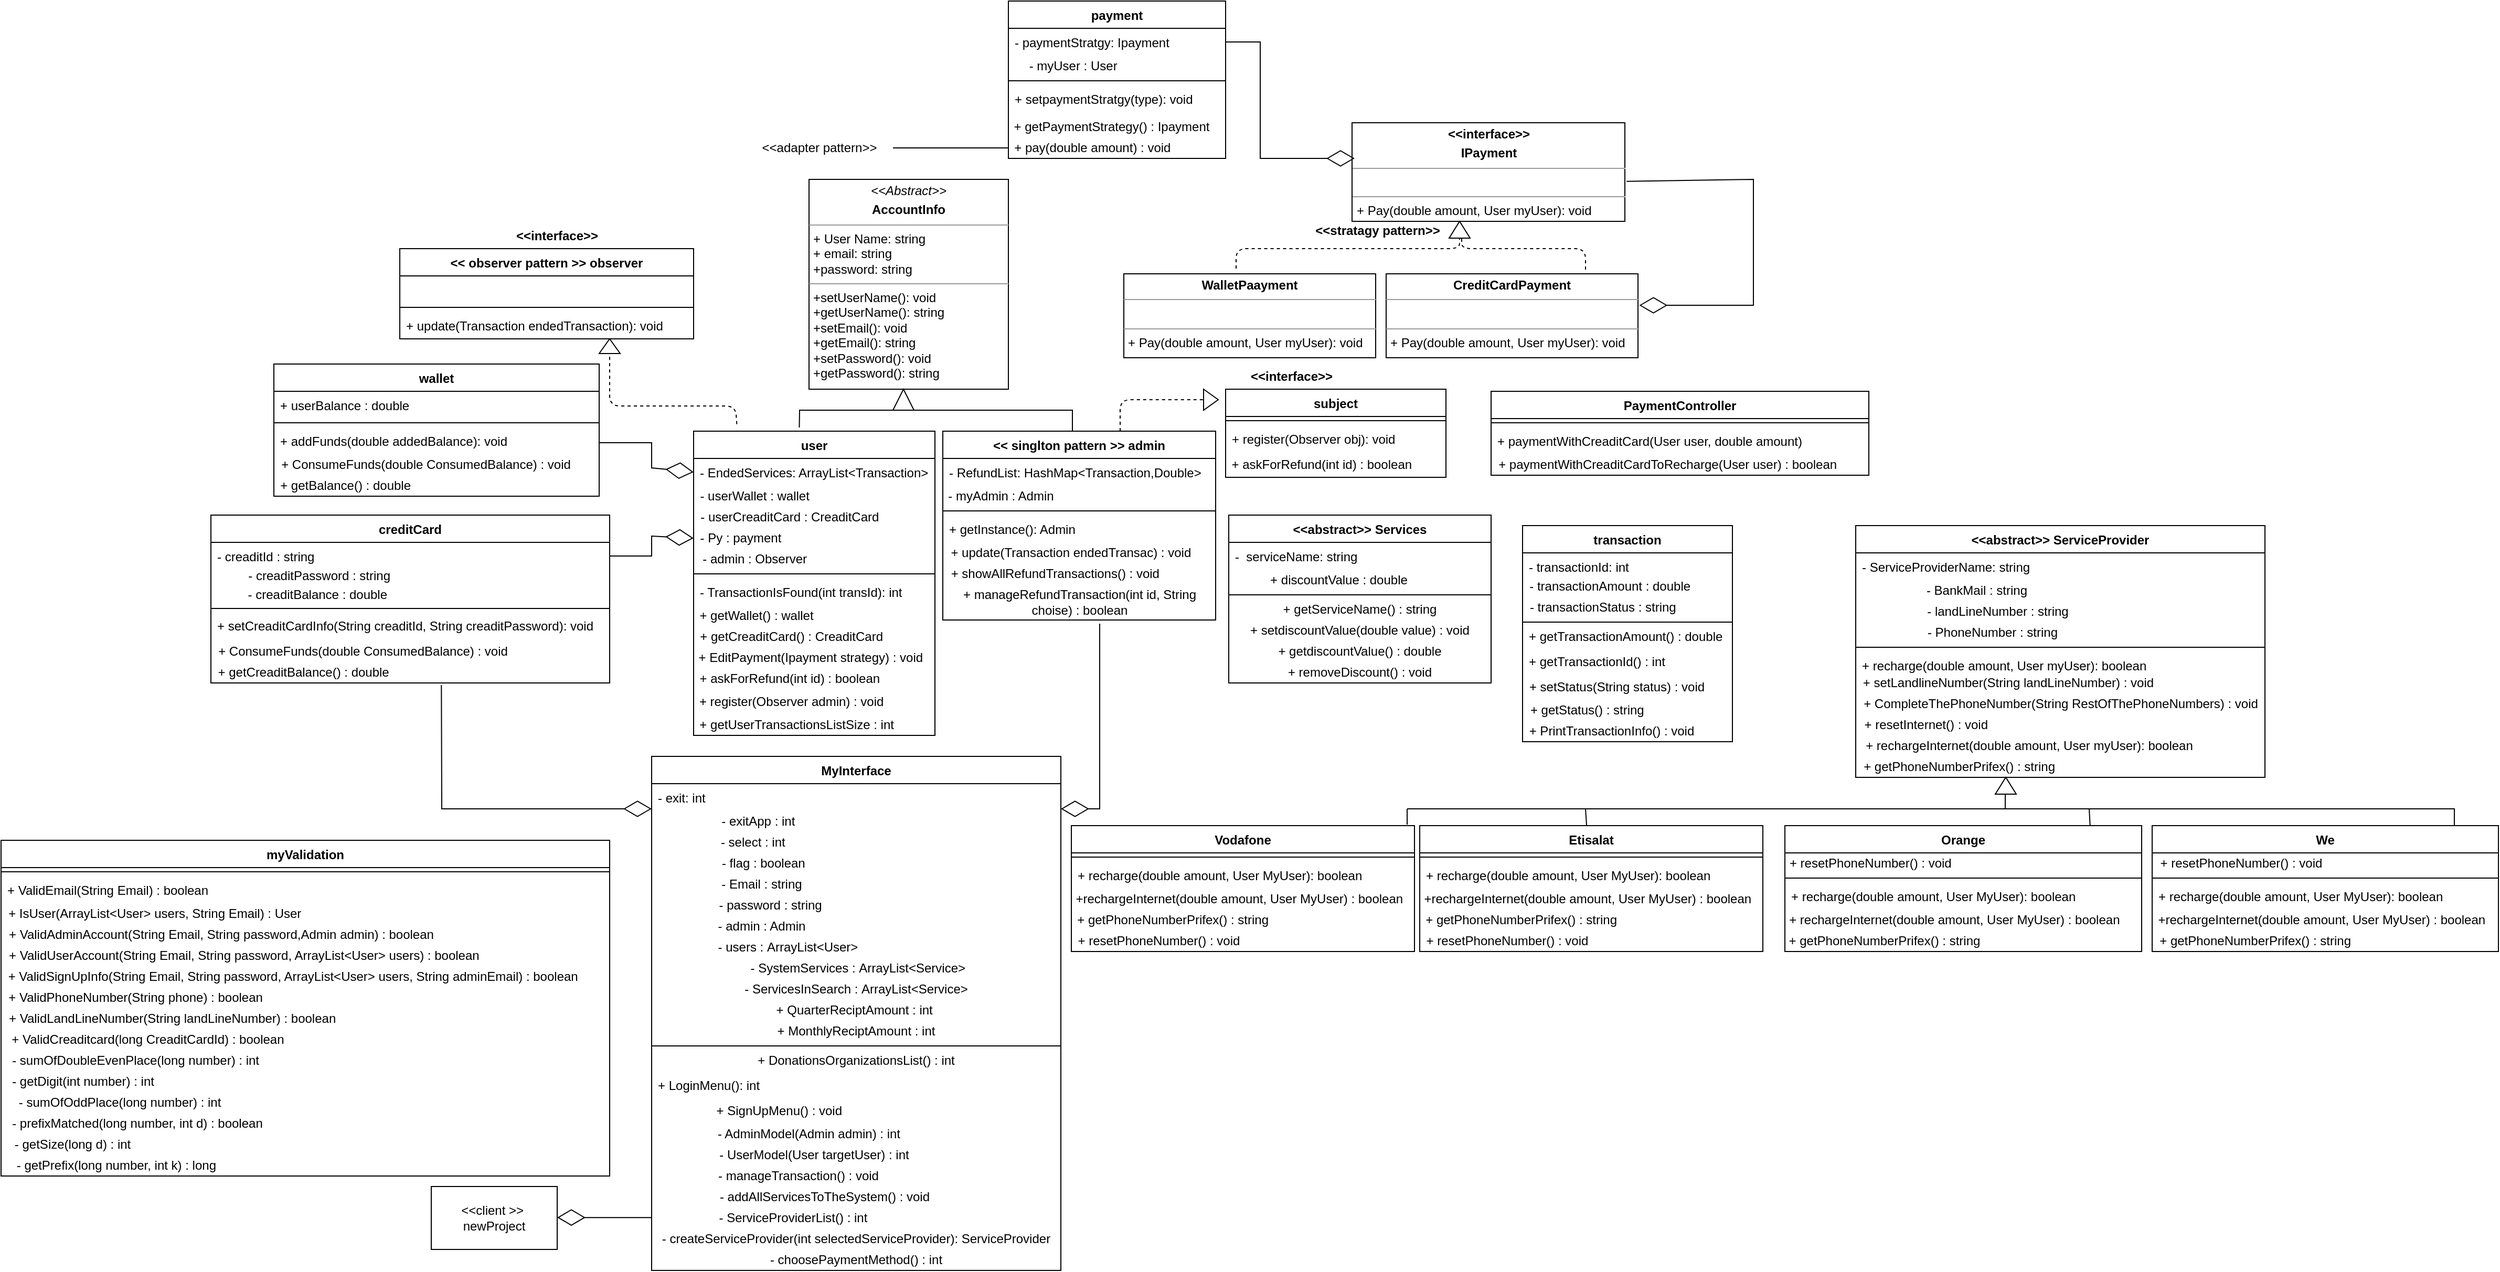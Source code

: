 <mxfile version="13.9.9" type="device"><diagram id="C5RBs43oDa-KdzZeNtuy" name="Page-1"><mxGraphModel dx="2278" dy="1860" grid="1" gridSize="10" guides="1" tooltips="1" connect="1" arrows="1" fold="1" page="1" pageScale="1" pageWidth="827" pageHeight="1169" math="0" shadow="0"><root><mxCell id="WIyWlLk6GJQsqaUBKTNV-0"/><mxCell id="WIyWlLk6GJQsqaUBKTNV-1" parent="WIyWlLk6GJQsqaUBKTNV-0"/><mxCell id="oZlCGp8oWOZHYUh4gI4B-15" value="&lt;p style=&quot;margin: 0px ; margin-top: 4px ; text-align: center&quot;&gt;&lt;i&gt;&amp;lt;&amp;lt;Abstract&amp;gt;&amp;gt;&lt;/i&gt;&lt;br&gt;&lt;/p&gt;&lt;p style=&quot;margin: 0px ; margin-top: 4px ; text-align: center&quot;&gt;&lt;b&gt;AccountInfo&lt;/b&gt;&lt;/p&gt;&lt;hr size=&quot;1&quot;&gt;&lt;p style=&quot;margin: 0px ; margin-left: 4px&quot;&gt;+ User Name: string&lt;br&gt;+ email: string&lt;/p&gt;&lt;p style=&quot;margin: 0px ; margin-left: 4px&quot;&gt;+password: string&lt;/p&gt;&lt;hr size=&quot;1&quot;&gt;&lt;p style=&quot;margin: 0px ; margin-left: 4px&quot;&gt;+setUserName(): void&lt;/p&gt;&lt;p style=&quot;margin: 0px ; margin-left: 4px&quot;&gt;+getUserName(): string&lt;/p&gt;&lt;p style=&quot;margin: 0px ; margin-left: 4px&quot;&gt;+setEmail(): void&lt;/p&gt;&lt;p style=&quot;margin: 0px ; margin-left: 4px&quot;&gt;+getEmail(): string&lt;/p&gt;&lt;p style=&quot;margin: 0px ; margin-left: 4px&quot;&gt;+setPassword(): void&lt;/p&gt;&lt;p style=&quot;margin: 0px ; margin-left: 4px&quot;&gt;+getPassword(): string&lt;/p&gt;&lt;p style=&quot;margin: 0px ; margin-left: 4px&quot;&gt;&amp;nbsp;&lt;/p&gt;" style="verticalAlign=top;align=left;overflow=fill;fontSize=12;fontFamily=Helvetica;html=1;" parent="WIyWlLk6GJQsqaUBKTNV-1" vertex="1"><mxGeometry x="430" y="-320" width="190" height="200" as="geometry"/></mxCell><mxCell id="oZlCGp8oWOZHYUh4gI4B-19" value="" style="triangle;whiteSpace=wrap;html=1;direction=north;" parent="WIyWlLk6GJQsqaUBKTNV-1" vertex="1"><mxGeometry x="510" y="-120" width="20" height="20" as="geometry"/></mxCell><mxCell id="oZlCGp8oWOZHYUh4gI4B-21" value="" style="endArrow=none;html=1;rounded=0;exitX=0.438;exitY=-0.012;exitDx=0;exitDy=0;exitPerimeter=0;" parent="WIyWlLk6GJQsqaUBKTNV-1" source="kwxZ3O7pQEvCfR_RAcmB-39" edge="1"><mxGeometry width="50" height="50" relative="1" as="geometry"><mxPoint x="390" y="-90" as="sourcePoint"/><mxPoint x="500" y="-100" as="targetPoint"/><Array as="points"><mxPoint x="421" y="-100"/><mxPoint x="500" y="-100"/><mxPoint x="520" y="-100"/></Array></mxGeometry></mxCell><mxCell id="oZlCGp8oWOZHYUh4gI4B-22" value="" style="endArrow=none;html=1;rounded=0;exitX=0.475;exitY=0.011;exitDx=0;exitDy=0;exitPerimeter=0;" parent="WIyWlLk6GJQsqaUBKTNV-1" source="kwxZ3O7pQEvCfR_RAcmB-43" edge="1"><mxGeometry width="50" height="50" relative="1" as="geometry"><mxPoint x="701.5" y="-130" as="sourcePoint"/><mxPoint x="567.5" y="-100" as="targetPoint"/><Array as="points"><mxPoint x="681" y="-100"/><mxPoint x="567.5" y="-100"/><mxPoint x="520" y="-100"/></Array></mxGeometry></mxCell><mxCell id="oZlCGp8oWOZHYUh4gI4B-58" value="&lt;p style=&quot;margin: 0px ; margin-top: 4px ; text-align: center&quot;&gt;&lt;b&gt;&amp;lt;&amp;lt;interface&amp;gt;&amp;gt;&lt;/b&gt;&lt;/p&gt;&lt;p style=&quot;margin: 0px ; margin-top: 4px ; text-align: center&quot;&gt;&lt;b&gt;IPayment&lt;/b&gt;&lt;br&gt;&lt;/p&gt;&lt;hr size=&quot;1&quot;&gt;&lt;p style=&quot;margin: 0px ; margin-left: 4px&quot;&gt;&lt;br&gt;&lt;/p&gt;&lt;hr size=&quot;1&quot;&gt;&lt;p style=&quot;margin: 0px ; margin-left: 4px&quot;&gt;+ Pay(double amount, User myUser): void&lt;br&gt;&lt;/p&gt;&lt;div&gt;&lt;br&gt;&lt;/div&gt;" style="verticalAlign=top;align=left;overflow=fill;fontSize=12;fontFamily=Helvetica;html=1;" parent="WIyWlLk6GJQsqaUBKTNV-1" vertex="1"><mxGeometry x="947.5" y="-374" width="260" height="94" as="geometry"/></mxCell><mxCell id="oZlCGp8oWOZHYUh4gI4B-61" value="&lt;p style=&quot;margin: 0px ; margin-top: 4px ; text-align: center&quot;&gt;&lt;b&gt;CreditCardPayment&lt;/b&gt;&lt;br&gt;&lt;/p&gt;&lt;hr size=&quot;1&quot;&gt;&lt;p style=&quot;margin: 0px ; margin-left: 4px&quot;&gt;&lt;br&gt;&lt;/p&gt;&lt;hr size=&quot;1&quot;&gt;&lt;p style=&quot;margin: 0px ; margin-left: 4px&quot;&gt;+ Pay(double amount, User myUser): void&lt;/p&gt;" style="verticalAlign=top;align=left;overflow=fill;fontSize=12;fontFamily=Helvetica;html=1;" parent="WIyWlLk6GJQsqaUBKTNV-1" vertex="1"><mxGeometry x="980" y="-230" width="240" height="80" as="geometry"/></mxCell><mxCell id="oZlCGp8oWOZHYUh4gI4B-62" value="&lt;p style=&quot;margin: 0px ; margin-top: 4px ; text-align: center&quot;&gt;&lt;b&gt;WalletPaayment&lt;/b&gt;&lt;br&gt;&lt;/p&gt;&lt;hr size=&quot;1&quot;&gt;&lt;p style=&quot;margin: 0px ; margin-left: 4px&quot;&gt;&lt;br&gt;&lt;/p&gt;&lt;hr size=&quot;1&quot;&gt;&lt;p style=&quot;margin: 0px ; margin-left: 4px&quot;&gt;+ Pay(double amount, User myUser): void&lt;br&gt;&lt;/p&gt;" style="verticalAlign=top;align=left;overflow=fill;fontSize=12;fontFamily=Helvetica;html=1;" parent="WIyWlLk6GJQsqaUBKTNV-1" vertex="1"><mxGeometry x="730" y="-230" width="240" height="80" as="geometry"/></mxCell><mxCell id="oZlCGp8oWOZHYUh4gI4B-79" value="" style="endArrow=diamondThin;endFill=0;endSize=24;html=1;rounded=0;exitX=1.006;exitY=0.594;exitDx=0;exitDy=0;exitPerimeter=0;entryX=1.005;entryY=0.375;entryDx=0;entryDy=0;entryPerimeter=0;" parent="WIyWlLk6GJQsqaUBKTNV-1" source="oZlCGp8oWOZHYUh4gI4B-58" edge="1" target="oZlCGp8oWOZHYUh4gI4B-61"><mxGeometry width="160" relative="1" as="geometry"><mxPoint x="1350" y="-360" as="sourcePoint"/><mxPoint x="1390" y="-200" as="targetPoint"/><Array as="points"><mxPoint x="1330" y="-320"/><mxPoint x="1330" y="-200"/></Array></mxGeometry></mxCell><mxCell id="oZlCGp8oWOZHYUh4gI4B-80" value="" style="endArrow=diamondThin;endFill=0;endSize=24;html=1;rounded=0;exitX=1;exitY=0.5;exitDx=0;exitDy=0;" parent="WIyWlLk6GJQsqaUBKTNV-1" source="kwxZ3O7pQEvCfR_RAcmB-15" edge="1"><mxGeometry width="160" relative="1" as="geometry"><mxPoint x="827" y="-340" as="sourcePoint"/><mxPoint x="950" y="-340" as="targetPoint"/><Array as="points"><mxPoint x="860" y="-451"/><mxPoint x="860" y="-340"/></Array></mxGeometry></mxCell><mxCell id="kwxZ3O7pQEvCfR_RAcmB-4" value="" style="triangle;whiteSpace=wrap;html=1;direction=north;" parent="WIyWlLk6GJQsqaUBKTNV-1" vertex="1"><mxGeometry x="1040" y="-280" width="20" height="16" as="geometry"/></mxCell><mxCell id="kwxZ3O7pQEvCfR_RAcmB-14" value="payment" style="swimlane;fontStyle=1;align=center;verticalAlign=top;childLayout=stackLayout;horizontal=1;startSize=26;horizontalStack=0;resizeParent=1;resizeParentMax=0;resizeLast=0;collapsible=1;marginBottom=0;" parent="WIyWlLk6GJQsqaUBKTNV-1" vertex="1"><mxGeometry x="620" y="-490" width="207" height="150" as="geometry"/></mxCell><mxCell id="kwxZ3O7pQEvCfR_RAcmB-15" value="- paymentStratgy: Ipayment" style="text;strokeColor=none;fillColor=none;align=left;verticalAlign=top;spacingLeft=4;spacingRight=4;overflow=hidden;rotatable=0;points=[[0,0.5],[1,0.5]];portConstraint=eastwest;" parent="kwxZ3O7pQEvCfR_RAcmB-14" vertex="1"><mxGeometry y="26" width="207" height="26" as="geometry"/></mxCell><mxCell id="r_nosGk_lKOzP9cvnknl-34" value="-&amp;nbsp;myUser : User&amp;nbsp; &amp;nbsp; &amp;nbsp; &amp;nbsp; &amp;nbsp; &amp;nbsp; &amp;nbsp; &amp;nbsp; &amp;nbsp; &amp;nbsp; &amp;nbsp; &amp;nbsp; &amp;nbsp;" style="text;html=1;strokeColor=none;fillColor=none;align=center;verticalAlign=middle;whiteSpace=wrap;rounded=0;" parent="kwxZ3O7pQEvCfR_RAcmB-14" vertex="1"><mxGeometry y="52" width="207" height="20" as="geometry"/></mxCell><mxCell id="kwxZ3O7pQEvCfR_RAcmB-16" value="" style="line;strokeWidth=1;fillColor=none;align=left;verticalAlign=middle;spacingTop=-1;spacingLeft=3;spacingRight=3;rotatable=0;labelPosition=right;points=[];portConstraint=eastwest;" parent="kwxZ3O7pQEvCfR_RAcmB-14" vertex="1"><mxGeometry y="72" width="207" height="8" as="geometry"/></mxCell><mxCell id="kwxZ3O7pQEvCfR_RAcmB-17" value="+ setpaymentStratgy(type): void" style="text;strokeColor=none;fillColor=none;align=left;verticalAlign=top;spacingLeft=4;spacingRight=4;overflow=hidden;rotatable=0;points=[[0,0.5],[1,0.5]];portConstraint=eastwest;" parent="kwxZ3O7pQEvCfR_RAcmB-14" vertex="1"><mxGeometry y="80" width="207" height="30" as="geometry"/></mxCell><mxCell id="r_nosGk_lKOzP9cvnknl-37" value="+&amp;nbsp;getPaymentStrategy() : Ipayment&amp;nbsp; &amp;nbsp;" style="text;html=1;strokeColor=none;fillColor=none;align=center;verticalAlign=middle;whiteSpace=wrap;rounded=0;" parent="kwxZ3O7pQEvCfR_RAcmB-14" vertex="1"><mxGeometry y="110" width="207" height="20" as="geometry"/></mxCell><mxCell id="r_nosGk_lKOzP9cvnknl-39" value="+&amp;nbsp;pay(double amount) : void&amp;nbsp; &amp;nbsp; &amp;nbsp; &amp;nbsp; &amp;nbsp; &amp;nbsp; &amp;nbsp;&amp;nbsp;" style="text;html=1;strokeColor=none;fillColor=none;align=center;verticalAlign=middle;whiteSpace=wrap;rounded=0;" parent="kwxZ3O7pQEvCfR_RAcmB-14" vertex="1"><mxGeometry y="130" width="207" height="20" as="geometry"/></mxCell><mxCell id="kwxZ3O7pQEvCfR_RAcmB-30" value="wallet" style="swimlane;fontStyle=1;align=center;verticalAlign=top;childLayout=stackLayout;horizontal=1;startSize=26;horizontalStack=0;resizeParent=1;resizeParentMax=0;resizeLast=0;collapsible=1;marginBottom=0;" parent="WIyWlLk6GJQsqaUBKTNV-1" vertex="1"><mxGeometry x="-80" y="-144" width="310" height="126" as="geometry"/></mxCell><mxCell id="kwxZ3O7pQEvCfR_RAcmB-31" value="+ userBalance : double" style="text;strokeColor=none;fillColor=none;align=left;verticalAlign=top;spacingLeft=4;spacingRight=4;overflow=hidden;rotatable=0;points=[[0,0.5],[1,0.5]];portConstraint=eastwest;" parent="kwxZ3O7pQEvCfR_RAcmB-30" vertex="1"><mxGeometry y="26" width="310" height="26" as="geometry"/></mxCell><mxCell id="kwxZ3O7pQEvCfR_RAcmB-32" value="" style="line;strokeWidth=1;fillColor=none;align=left;verticalAlign=middle;spacingTop=-1;spacingLeft=3;spacingRight=3;rotatable=0;labelPosition=right;points=[];portConstraint=eastwest;" parent="kwxZ3O7pQEvCfR_RAcmB-30" vertex="1"><mxGeometry y="52" width="310" height="8" as="geometry"/></mxCell><mxCell id="kwxZ3O7pQEvCfR_RAcmB-33" value="+ addFunds(double addedBalance): void" style="text;strokeColor=none;fillColor=none;align=left;verticalAlign=top;spacingLeft=4;spacingRight=4;overflow=hidden;rotatable=0;points=[[0,0.5],[1,0.5]];portConstraint=eastwest;" parent="kwxZ3O7pQEvCfR_RAcmB-30" vertex="1"><mxGeometry y="60" width="310" height="26" as="geometry"/></mxCell><mxCell id="r_nosGk_lKOzP9cvnknl-25" value="+&amp;nbsp;ConsumeFunds(double ConsumedBalance) : void&amp;nbsp; &amp;nbsp; &amp;nbsp;&amp;nbsp;" style="text;html=1;strokeColor=none;fillColor=none;align=center;verticalAlign=middle;whiteSpace=wrap;rounded=0;" parent="kwxZ3O7pQEvCfR_RAcmB-30" vertex="1"><mxGeometry y="86" width="310" height="20" as="geometry"/></mxCell><mxCell id="r_nosGk_lKOzP9cvnknl-26" value="+ getBalance() : double&amp;nbsp; &amp;nbsp; &amp;nbsp; &amp;nbsp; &amp;nbsp; &amp;nbsp; &amp;nbsp; &amp;nbsp; &amp;nbsp; &amp;nbsp; &amp;nbsp; &amp;nbsp; &amp;nbsp; &amp;nbsp; &amp;nbsp; &amp;nbsp; &amp;nbsp; &amp;nbsp; &amp;nbsp; &amp;nbsp; &amp;nbsp; &amp;nbsp; &amp;nbsp; &amp;nbsp; &amp;nbsp; &amp;nbsp;&amp;nbsp;" style="text;html=1;strokeColor=none;fillColor=none;align=center;verticalAlign=middle;whiteSpace=wrap;rounded=0;" parent="kwxZ3O7pQEvCfR_RAcmB-30" vertex="1"><mxGeometry y="106" width="310" height="20" as="geometry"/></mxCell><mxCell id="kwxZ3O7pQEvCfR_RAcmB-34" value="creditCard" style="swimlane;fontStyle=1;align=center;verticalAlign=top;childLayout=stackLayout;horizontal=1;startSize=26;horizontalStack=0;resizeParent=1;resizeParentMax=0;resizeLast=0;collapsible=1;marginBottom=0;" parent="WIyWlLk6GJQsqaUBKTNV-1" vertex="1"><mxGeometry x="-140" width="380" height="160" as="geometry"/></mxCell><mxCell id="kwxZ3O7pQEvCfR_RAcmB-35" value="- creaditId : string" style="text;strokeColor=none;fillColor=none;align=left;verticalAlign=top;spacingLeft=4;spacingRight=4;overflow=hidden;rotatable=0;points=[[0,0.5],[1,0.5]];portConstraint=eastwest;" parent="kwxZ3O7pQEvCfR_RAcmB-34" vertex="1"><mxGeometry y="26" width="380" height="24" as="geometry"/></mxCell><mxCell id="r_nosGk_lKOzP9cvnknl-28" value="-&amp;nbsp;creaditPassword : string&amp;nbsp; &amp;nbsp; &amp;nbsp; &amp;nbsp; &amp;nbsp; &amp;nbsp; &amp;nbsp; &amp;nbsp; &amp;nbsp; &amp;nbsp; &amp;nbsp; &amp;nbsp; &amp;nbsp; &amp;nbsp; &amp;nbsp; &amp;nbsp; &amp;nbsp; &amp;nbsp; &amp;nbsp; &amp;nbsp; &amp;nbsp; &amp;nbsp; &amp;nbsp; &amp;nbsp; &amp;nbsp; &amp;nbsp;&amp;nbsp;" style="text;html=1;strokeColor=none;fillColor=none;align=center;verticalAlign=middle;whiteSpace=wrap;rounded=0;" parent="kwxZ3O7pQEvCfR_RAcmB-34" vertex="1"><mxGeometry y="50" width="380" height="16" as="geometry"/></mxCell><mxCell id="r_nosGk_lKOzP9cvnknl-29" value="-&amp;nbsp;creaditBalance : double&amp;nbsp; &amp;nbsp; &amp;nbsp; &amp;nbsp; &amp;nbsp; &amp;nbsp; &amp;nbsp; &amp;nbsp; &amp;nbsp; &amp;nbsp; &amp;nbsp; &amp;nbsp; &amp;nbsp; &amp;nbsp; &amp;nbsp; &amp;nbsp; &amp;nbsp; &amp;nbsp; &amp;nbsp; &amp;nbsp; &amp;nbsp; &amp;nbsp; &amp;nbsp; &amp;nbsp; &amp;nbsp; &amp;nbsp; &amp;nbsp;" style="text;html=1;strokeColor=none;fillColor=none;align=center;verticalAlign=middle;whiteSpace=wrap;rounded=0;" parent="kwxZ3O7pQEvCfR_RAcmB-34" vertex="1"><mxGeometry y="66" width="380" height="20" as="geometry"/></mxCell><mxCell id="kwxZ3O7pQEvCfR_RAcmB-36" value="" style="line;strokeWidth=1;fillColor=none;align=left;verticalAlign=middle;spacingTop=-1;spacingLeft=3;spacingRight=3;rotatable=0;labelPosition=right;points=[];portConstraint=eastwest;" parent="kwxZ3O7pQEvCfR_RAcmB-34" vertex="1"><mxGeometry y="86" width="380" height="6" as="geometry"/></mxCell><mxCell id="kwxZ3O7pQEvCfR_RAcmB-37" value="+ setCreaditCardInfo(String creaditId, String creaditPassword): void" style="text;strokeColor=none;fillColor=none;align=left;verticalAlign=top;spacingLeft=4;spacingRight=4;overflow=hidden;rotatable=0;points=[[0,0.5],[1,0.5]];portConstraint=eastwest;" parent="kwxZ3O7pQEvCfR_RAcmB-34" vertex="1"><mxGeometry y="92" width="380" height="28" as="geometry"/></mxCell><mxCell id="r_nosGk_lKOzP9cvnknl-30" value="+&amp;nbsp;ConsumeFunds(double ConsumedBalance) : void&amp;nbsp; &amp;nbsp; &amp;nbsp; &amp;nbsp; &amp;nbsp; &amp;nbsp; &amp;nbsp; &amp;nbsp; &amp;nbsp; &amp;nbsp; &amp;nbsp; &amp;nbsp; &amp;nbsp; &amp;nbsp;" style="text;html=1;strokeColor=none;fillColor=none;align=center;verticalAlign=middle;whiteSpace=wrap;rounded=0;" parent="kwxZ3O7pQEvCfR_RAcmB-34" vertex="1"><mxGeometry y="120" width="380" height="20" as="geometry"/></mxCell><mxCell id="r_nosGk_lKOzP9cvnknl-31" value="+&amp;nbsp;getCreaditBalance() : double&amp;nbsp; &amp;nbsp; &amp;nbsp; &amp;nbsp; &amp;nbsp; &amp;nbsp; &amp;nbsp; &amp;nbsp; &amp;nbsp; &amp;nbsp; &amp;nbsp; &amp;nbsp; &amp;nbsp; &amp;nbsp; &amp;nbsp; &amp;nbsp; &amp;nbsp; &amp;nbsp; &amp;nbsp; &amp;nbsp; &amp;nbsp; &amp;nbsp; &amp;nbsp; &amp;nbsp; &amp;nbsp; &amp;nbsp; &amp;nbsp; &amp;nbsp; &amp;nbsp; &amp;nbsp; &amp;nbsp;" style="text;html=1;strokeColor=none;fillColor=none;align=center;verticalAlign=middle;whiteSpace=wrap;rounded=0;" parent="kwxZ3O7pQEvCfR_RAcmB-34" vertex="1"><mxGeometry y="140" width="380" height="20" as="geometry"/></mxCell><mxCell id="kwxZ3O7pQEvCfR_RAcmB-39" value="user" style="swimlane;fontStyle=1;align=center;verticalAlign=top;childLayout=stackLayout;horizontal=1;startSize=26;horizontalStack=0;resizeParent=1;resizeParentMax=0;resizeLast=0;collapsible=1;marginBottom=0;" parent="WIyWlLk6GJQsqaUBKTNV-1" vertex="1"><mxGeometry x="320" y="-80" width="230" height="290" as="geometry"/></mxCell><mxCell id="kwxZ3O7pQEvCfR_RAcmB-40" value="- EndedServices: ArrayList&lt;Transaction&gt;" style="text;strokeColor=none;fillColor=none;align=left;verticalAlign=top;spacingLeft=4;spacingRight=4;overflow=hidden;rotatable=0;points=[[0,0.5],[1,0.5]];portConstraint=eastwest;" parent="kwxZ3O7pQEvCfR_RAcmB-39" vertex="1"><mxGeometry y="26" width="230" height="26" as="geometry"/></mxCell><mxCell id="r_nosGk_lKOzP9cvnknl-15" value="-&amp;nbsp;userWallet : wallet&amp;nbsp; &amp;nbsp; &amp;nbsp; &amp;nbsp; &amp;nbsp; &amp;nbsp; &amp;nbsp; &amp;nbsp; &amp;nbsp; &amp;nbsp; &amp;nbsp; &amp;nbsp; &amp;nbsp; &amp;nbsp; &amp;nbsp; &amp;nbsp; &amp;nbsp;&amp;nbsp;" style="text;html=1;strokeColor=none;fillColor=none;align=center;verticalAlign=middle;whiteSpace=wrap;rounded=0;" parent="kwxZ3O7pQEvCfR_RAcmB-39" vertex="1"><mxGeometry y="52" width="230" height="20" as="geometry"/></mxCell><mxCell id="r_nosGk_lKOzP9cvnknl-16" value="-&amp;nbsp;userCreaditCard :&amp;nbsp;CreaditCard&amp;nbsp; &amp;nbsp; &amp;nbsp; &amp;nbsp; &amp;nbsp; &amp;nbsp; &amp;nbsp;&amp;nbsp;" style="text;html=1;strokeColor=none;fillColor=none;align=center;verticalAlign=middle;whiteSpace=wrap;rounded=0;" parent="kwxZ3O7pQEvCfR_RAcmB-39" vertex="1"><mxGeometry y="72" width="230" height="20" as="geometry"/></mxCell><mxCell id="r_nosGk_lKOzP9cvnknl-17" value="-&amp;nbsp;Py : payment&amp;nbsp; &amp;nbsp; &amp;nbsp; &amp;nbsp; &amp;nbsp; &amp;nbsp; &amp;nbsp; &amp;nbsp; &amp;nbsp; &amp;nbsp; &amp;nbsp; &amp;nbsp; &amp;nbsp; &amp;nbsp; &amp;nbsp; &amp;nbsp; &amp;nbsp; &amp;nbsp; &amp;nbsp; &amp;nbsp; &amp;nbsp;&amp;nbsp;" style="text;html=1;strokeColor=none;fillColor=none;align=center;verticalAlign=middle;whiteSpace=wrap;rounded=0;" parent="kwxZ3O7pQEvCfR_RAcmB-39" vertex="1"><mxGeometry y="92" width="230" height="20" as="geometry"/></mxCell><mxCell id="r_nosGk_lKOzP9cvnknl-18" value="- admin :&amp;nbsp;Observer&amp;nbsp; &amp;nbsp; &amp;nbsp; &amp;nbsp; &amp;nbsp; &amp;nbsp; &amp;nbsp; &amp;nbsp; &amp;nbsp; &amp;nbsp; &amp;nbsp; &amp;nbsp; &amp;nbsp; &amp;nbsp; &amp;nbsp; &amp;nbsp; &amp;nbsp;&amp;nbsp;" style="text;html=1;strokeColor=none;fillColor=none;align=center;verticalAlign=middle;whiteSpace=wrap;rounded=0;" parent="kwxZ3O7pQEvCfR_RAcmB-39" vertex="1"><mxGeometry y="112" width="230" height="20" as="geometry"/></mxCell><mxCell id="kwxZ3O7pQEvCfR_RAcmB-41" value="" style="line;strokeWidth=1;fillColor=none;align=left;verticalAlign=middle;spacingTop=-1;spacingLeft=3;spacingRight=3;rotatable=0;labelPosition=right;points=[];portConstraint=eastwest;" parent="kwxZ3O7pQEvCfR_RAcmB-39" vertex="1"><mxGeometry y="132" width="230" height="8" as="geometry"/></mxCell><mxCell id="kwxZ3O7pQEvCfR_RAcmB-42" value="- TransactionIsFound(int transId): int" style="text;strokeColor=none;fillColor=none;align=left;verticalAlign=top;spacingLeft=4;spacingRight=4;overflow=hidden;rotatable=0;points=[[0,0.5],[1,0.5]];portConstraint=eastwest;" parent="kwxZ3O7pQEvCfR_RAcmB-39" vertex="1"><mxGeometry y="140" width="230" height="26" as="geometry"/></mxCell><mxCell id="r_nosGk_lKOzP9cvnknl-19" value="&amp;nbsp;+&amp;nbsp;getWallet() : wallet&amp;nbsp; &amp;nbsp; &amp;nbsp; &amp;nbsp; &amp;nbsp; &amp;nbsp; &amp;nbsp; &amp;nbsp; &amp;nbsp; &amp;nbsp; &amp;nbsp; &amp;nbsp; &amp;nbsp; &amp;nbsp; &amp;nbsp; &amp;nbsp; &amp;nbsp;&amp;nbsp;" style="text;html=1;strokeColor=none;fillColor=none;align=center;verticalAlign=middle;whiteSpace=wrap;rounded=0;" parent="kwxZ3O7pQEvCfR_RAcmB-39" vertex="1"><mxGeometry y="166" width="230" height="20" as="geometry"/></mxCell><mxCell id="r_nosGk_lKOzP9cvnknl-20" value="+&amp;nbsp;getCreaditCard() :&amp;nbsp;CreaditCard&amp;nbsp; &amp;nbsp; &amp;nbsp; &amp;nbsp; &amp;nbsp; &amp;nbsp; &amp;nbsp;" style="text;html=1;strokeColor=none;fillColor=none;align=center;verticalAlign=middle;whiteSpace=wrap;rounded=0;" parent="kwxZ3O7pQEvCfR_RAcmB-39" vertex="1"><mxGeometry y="186" width="230" height="20" as="geometry"/></mxCell><mxCell id="r_nosGk_lKOzP9cvnknl-21" value="+&amp;nbsp;EditPayment(Ipayment strategy) :&amp;nbsp;void&amp;nbsp;&amp;nbsp;" style="text;html=1;strokeColor=none;fillColor=none;align=center;verticalAlign=middle;whiteSpace=wrap;rounded=0;" parent="kwxZ3O7pQEvCfR_RAcmB-39" vertex="1"><mxGeometry y="206" width="230" height="20" as="geometry"/></mxCell><mxCell id="r_nosGk_lKOzP9cvnknl-23" value="+&amp;nbsp;askForRefund(int id) :&amp;nbsp;boolean&amp;nbsp; &amp;nbsp; &amp;nbsp; &amp;nbsp; &amp;nbsp; &amp;nbsp; &amp;nbsp;&amp;nbsp;" style="text;html=1;strokeColor=none;fillColor=none;align=center;verticalAlign=middle;whiteSpace=wrap;rounded=0;" parent="kwxZ3O7pQEvCfR_RAcmB-39" vertex="1"><mxGeometry y="226" width="230" height="20" as="geometry"/></mxCell><mxCell id="r_nosGk_lKOzP9cvnknl-24" value="+&amp;nbsp;register(Observer admin) : void&amp;nbsp; &amp;nbsp; &amp;nbsp; &amp;nbsp; &amp;nbsp; &amp;nbsp; &amp;nbsp;" style="text;html=1;strokeColor=none;fillColor=none;align=center;verticalAlign=middle;whiteSpace=wrap;rounded=0;" parent="kwxZ3O7pQEvCfR_RAcmB-39" vertex="1"><mxGeometry y="246" width="230" height="24" as="geometry"/></mxCell><mxCell id="-DSb4vgptxLOBXHn4TRB-64" value="+&amp;nbsp;getUserTransactionsListSize : int&amp;nbsp; &amp;nbsp; &amp;nbsp; &amp;nbsp; &amp;nbsp;&amp;nbsp;" style="text;html=1;strokeColor=none;fillColor=none;align=center;verticalAlign=middle;whiteSpace=wrap;rounded=0;" parent="kwxZ3O7pQEvCfR_RAcmB-39" vertex="1"><mxGeometry y="270" width="230" height="20" as="geometry"/></mxCell><mxCell id="kwxZ3O7pQEvCfR_RAcmB-43" value="&lt;&lt; singlton pattern &gt;&gt; admin" style="swimlane;fontStyle=1;align=center;verticalAlign=top;childLayout=stackLayout;horizontal=1;startSize=26;horizontalStack=0;resizeParent=1;resizeParentMax=0;resizeLast=0;collapsible=1;marginBottom=0;" parent="WIyWlLk6GJQsqaUBKTNV-1" vertex="1"><mxGeometry x="557.5" y="-80" width="260" height="180" as="geometry"/></mxCell><mxCell id="kwxZ3O7pQEvCfR_RAcmB-44" value="- RefundList: HashMap&lt;Transaction,Double&gt;" style="text;strokeColor=none;fillColor=none;align=left;verticalAlign=top;spacingLeft=4;spacingRight=4;overflow=hidden;rotatable=0;points=[[0,0.5],[1,0.5]];portConstraint=eastwest;" parent="kwxZ3O7pQEvCfR_RAcmB-43" vertex="1"><mxGeometry y="26" width="260" height="26" as="geometry"/></mxCell><mxCell id="r_nosGk_lKOzP9cvnknl-11" value="- myAdmin : Admin&amp;nbsp; &amp;nbsp; &amp;nbsp; &amp;nbsp; &amp;nbsp; &amp;nbsp; &amp;nbsp; &amp;nbsp; &amp;nbsp; &amp;nbsp; &amp;nbsp; &amp;nbsp; &amp;nbsp; &amp;nbsp; &amp;nbsp; &amp;nbsp; &amp;nbsp; &amp;nbsp; &amp;nbsp; &amp;nbsp; &amp;nbsp; &amp;nbsp; &amp;nbsp;" style="text;html=1;strokeColor=none;fillColor=none;align=center;verticalAlign=middle;whiteSpace=wrap;rounded=0;" parent="kwxZ3O7pQEvCfR_RAcmB-43" vertex="1"><mxGeometry y="52" width="260" height="20" as="geometry"/></mxCell><mxCell id="kwxZ3O7pQEvCfR_RAcmB-45" value="" style="line;strokeWidth=1;fillColor=none;align=left;verticalAlign=middle;spacingTop=-1;spacingLeft=3;spacingRight=3;rotatable=0;labelPosition=right;points=[];portConstraint=eastwest;" parent="kwxZ3O7pQEvCfR_RAcmB-43" vertex="1"><mxGeometry y="72" width="260" height="8" as="geometry"/></mxCell><mxCell id="kwxZ3O7pQEvCfR_RAcmB-46" value="+ getInstance(): Admin" style="text;strokeColor=none;fillColor=none;align=left;verticalAlign=top;spacingLeft=4;spacingRight=4;overflow=hidden;rotatable=0;points=[[0,0.5],[1,0.5]];portConstraint=eastwest;" parent="kwxZ3O7pQEvCfR_RAcmB-43" vertex="1"><mxGeometry y="80" width="260" height="26" as="geometry"/></mxCell><mxCell id="r_nosGk_lKOzP9cvnknl-12" value="+ update(Transaction endedTransac) :&amp;nbsp;void&amp;nbsp; &amp;nbsp; &amp;nbsp;" style="text;html=1;strokeColor=none;fillColor=none;align=center;verticalAlign=middle;whiteSpace=wrap;rounded=0;" parent="kwxZ3O7pQEvCfR_RAcmB-43" vertex="1"><mxGeometry y="106" width="260" height="20" as="geometry"/></mxCell><mxCell id="r_nosGk_lKOzP9cvnknl-14" value="+ showAllRefundTransactions() : void&amp;nbsp; &amp;nbsp; &amp;nbsp; &amp;nbsp; &amp;nbsp; &amp;nbsp; &amp;nbsp;&amp;nbsp;" style="text;html=1;strokeColor=none;fillColor=none;align=center;verticalAlign=middle;whiteSpace=wrap;rounded=0;" parent="kwxZ3O7pQEvCfR_RAcmB-43" vertex="1"><mxGeometry y="126" width="260" height="20" as="geometry"/></mxCell><mxCell id="r_nosGk_lKOzP9cvnknl-13" value="+ manageRefundTransaction(int id, String choise) : boolean" style="text;html=1;strokeColor=none;fillColor=none;align=center;verticalAlign=middle;whiteSpace=wrap;rounded=0;" parent="kwxZ3O7pQEvCfR_RAcmB-43" vertex="1"><mxGeometry y="146" width="260" height="34" as="geometry"/></mxCell><mxCell id="kwxZ3O7pQEvCfR_RAcmB-47" value="&lt;&lt;stratagy pattern&gt;&gt;" style="text;align=center;fontStyle=1;verticalAlign=middle;spacingLeft=3;spacingRight=3;strokeColor=none;rotatable=0;points=[[0,0.5],[1,0.5]];portConstraint=eastwest;" parent="WIyWlLk6GJQsqaUBKTNV-1" vertex="1"><mxGeometry x="932" y="-285" width="80" height="26" as="geometry"/></mxCell><mxCell id="kwxZ3O7pQEvCfR_RAcmB-57" value="" style="endArrow=diamondThin;endFill=0;endSize=24;html=1;rounded=0;entryX=0;entryY=0.5;entryDx=0;entryDy=0;" parent="WIyWlLk6GJQsqaUBKTNV-1" target="kwxZ3O7pQEvCfR_RAcmB-40" edge="1"><mxGeometry width="160" relative="1" as="geometry"><mxPoint x="230" y="-69" as="sourcePoint"/><mxPoint x="280" y="-24" as="targetPoint"/><Array as="points"><mxPoint x="280" y="-69"/><mxPoint x="280" y="-45"/></Array></mxGeometry></mxCell><mxCell id="kwxZ3O7pQEvCfR_RAcmB-58" value="" style="endArrow=diamondThin;endFill=0;endSize=24;html=1;rounded=0;" parent="WIyWlLk6GJQsqaUBKTNV-1" edge="1"><mxGeometry width="160" relative="1" as="geometry"><mxPoint x="240" y="39" as="sourcePoint"/><mxPoint x="320" y="22" as="targetPoint"/><Array as="points"><mxPoint x="280" y="39"/><mxPoint x="280" y="20"/></Array></mxGeometry></mxCell><mxCell id="kwxZ3O7pQEvCfR_RAcmB-59" value="&lt;&lt; observer pattern &gt;&gt; observer" style="swimlane;fontStyle=1;align=center;verticalAlign=top;childLayout=stackLayout;horizontal=1;startSize=26;horizontalStack=0;resizeParent=1;resizeParentMax=0;resizeLast=0;collapsible=1;marginBottom=0;" parent="WIyWlLk6GJQsqaUBKTNV-1" vertex="1"><mxGeometry x="40" y="-254" width="280" height="86" as="geometry"/></mxCell><mxCell id="kwxZ3O7pQEvCfR_RAcmB-60" value=" " style="text;strokeColor=none;fillColor=none;align=left;verticalAlign=top;spacingLeft=4;spacingRight=4;overflow=hidden;rotatable=0;points=[[0,0.5],[1,0.5]];portConstraint=eastwest;" parent="kwxZ3O7pQEvCfR_RAcmB-59" vertex="1"><mxGeometry y="26" width="280" height="26" as="geometry"/></mxCell><mxCell id="kwxZ3O7pQEvCfR_RAcmB-61" value="" style="line;strokeWidth=1;fillColor=none;align=left;verticalAlign=middle;spacingTop=-1;spacingLeft=3;spacingRight=3;rotatable=0;labelPosition=right;points=[];portConstraint=eastwest;" parent="kwxZ3O7pQEvCfR_RAcmB-59" vertex="1"><mxGeometry y="52" width="280" height="8" as="geometry"/></mxCell><mxCell id="kwxZ3O7pQEvCfR_RAcmB-62" value="+ update(Transaction endedTransaction): void" style="text;strokeColor=none;fillColor=none;align=left;verticalAlign=top;spacingLeft=4;spacingRight=4;overflow=hidden;rotatable=0;points=[[0,0.5],[1,0.5]];portConstraint=eastwest;" parent="kwxZ3O7pQEvCfR_RAcmB-59" vertex="1"><mxGeometry y="60" width="280" height="26" as="geometry"/></mxCell><mxCell id="kwxZ3O7pQEvCfR_RAcmB-67" value="subject" style="swimlane;fontStyle=1;align=center;verticalAlign=top;childLayout=stackLayout;horizontal=1;startSize=26;horizontalStack=0;resizeParent=1;resizeParentMax=0;resizeLast=0;collapsible=1;marginBottom=0;" parent="WIyWlLk6GJQsqaUBKTNV-1" vertex="1"><mxGeometry x="827" y="-120" width="210" height="84" as="geometry"/></mxCell><mxCell id="kwxZ3O7pQEvCfR_RAcmB-69" value="" style="line;strokeWidth=1;fillColor=none;align=left;verticalAlign=middle;spacingTop=-1;spacingLeft=3;spacingRight=3;rotatable=0;labelPosition=right;points=[];portConstraint=eastwest;" parent="kwxZ3O7pQEvCfR_RAcmB-67" vertex="1"><mxGeometry y="26" width="210" height="8" as="geometry"/></mxCell><mxCell id="kwxZ3O7pQEvCfR_RAcmB-70" value="+ register(Observer obj): void" style="text;strokeColor=none;fillColor=none;align=left;verticalAlign=top;spacingLeft=4;spacingRight=4;overflow=hidden;rotatable=0;points=[[0,0.5],[1,0.5]];portConstraint=eastwest;" parent="kwxZ3O7pQEvCfR_RAcmB-67" vertex="1"><mxGeometry y="34" width="210" height="26" as="geometry"/></mxCell><mxCell id="r_nosGk_lKOzP9cvnknl-33" value="+ askForRefund(int id) :&amp;nbsp;boolean&amp;nbsp; &amp;nbsp; &amp;nbsp; &amp;nbsp;&amp;nbsp;" style="text;html=1;strokeColor=none;fillColor=none;align=center;verticalAlign=middle;whiteSpace=wrap;rounded=0;" parent="kwxZ3O7pQEvCfR_RAcmB-67" vertex="1"><mxGeometry y="60" width="210" height="24" as="geometry"/></mxCell><mxCell id="kwxZ3O7pQEvCfR_RAcmB-74" value="&lt;&lt;interface&gt;&gt;" style="text;align=center;fontStyle=1;verticalAlign=middle;spacingLeft=3;spacingRight=3;strokeColor=none;rotatable=0;points=[[0,0.5],[1,0.5]];portConstraint=eastwest;" parent="WIyWlLk6GJQsqaUBKTNV-1" vertex="1"><mxGeometry x="150" y="-280" width="80" height="26" as="geometry"/></mxCell><mxCell id="kwxZ3O7pQEvCfR_RAcmB-75" value="&lt;&lt;interface&gt;&gt;" style="text;align=center;fontStyle=1;verticalAlign=middle;spacingLeft=3;spacingRight=3;strokeColor=none;rotatable=0;points=[[0,0.5],[1,0.5]];portConstraint=eastwest;" parent="WIyWlLk6GJQsqaUBKTNV-1" vertex="1"><mxGeometry x="850" y="-146" width="80" height="26" as="geometry"/></mxCell><mxCell id="kwxZ3O7pQEvCfR_RAcmB-77" value="" style="endArrow=none;dashed=1;html=1;exitX=0.179;exitY=-0.023;exitDx=0;exitDy=0;exitPerimeter=0;" parent="WIyWlLk6GJQsqaUBKTNV-1" source="kwxZ3O7pQEvCfR_RAcmB-39" edge="1"><mxGeometry width="50" height="50" relative="1" as="geometry"><mxPoint x="250" y="-104" as="sourcePoint"/><mxPoint x="240" y="-154" as="targetPoint"/><Array as="points"><mxPoint x="360" y="-104"/><mxPoint x="240" y="-104"/></Array></mxGeometry></mxCell><mxCell id="kwxZ3O7pQEvCfR_RAcmB-79" value="" style="triangle;whiteSpace=wrap;html=1;direction=north;" parent="WIyWlLk6GJQsqaUBKTNV-1" vertex="1"><mxGeometry x="230" y="-168" width="20" height="14" as="geometry"/></mxCell><mxCell id="kwxZ3O7pQEvCfR_RAcmB-80" value="" style="endArrow=none;dashed=1;html=1;" parent="WIyWlLk6GJQsqaUBKTNV-1" edge="1"><mxGeometry width="50" height="50" relative="1" as="geometry"><mxPoint x="726.5" y="-80" as="sourcePoint"/><mxPoint x="807.5" y="-110" as="targetPoint"/><Array as="points"><mxPoint x="726.5" y="-110"/></Array></mxGeometry></mxCell><mxCell id="kwxZ3O7pQEvCfR_RAcmB-81" value="" style="triangle;whiteSpace=wrap;html=1;direction=east;" parent="WIyWlLk6GJQsqaUBKTNV-1" vertex="1"><mxGeometry x="806" y="-120" width="14" height="20" as="geometry"/></mxCell><mxCell id="kwxZ3O7pQEvCfR_RAcmB-84" value="" style="endArrow=none;dashed=1;html=1;" parent="WIyWlLk6GJQsqaUBKTNV-1" edge="1"><mxGeometry width="50" height="50" relative="1" as="geometry"><mxPoint x="837" y="-235" as="sourcePoint"/><mxPoint x="1050" y="-264" as="targetPoint"/><Array as="points"><mxPoint x="837" y="-254"/><mxPoint x="1050" y="-254"/></Array></mxGeometry></mxCell><mxCell id="kwxZ3O7pQEvCfR_RAcmB-85" value="" style="endArrow=none;dashed=1;html=1;" parent="WIyWlLk6GJQsqaUBKTNV-1" edge="1"><mxGeometry width="50" height="50" relative="1" as="geometry"><mxPoint x="1170" y="-234" as="sourcePoint"/><mxPoint x="1052" y="-264" as="targetPoint"/><Array as="points"><mxPoint x="1170" y="-234"/><mxPoint x="1170" y="-254"/><mxPoint x="1052" y="-254"/></Array></mxGeometry></mxCell><mxCell id="r_nosGk_lKOzP9cvnknl-50" value="&lt;&lt;abstract&gt;&gt; ServiceProvider" style="swimlane;fontStyle=1;align=center;verticalAlign=top;childLayout=stackLayout;horizontal=1;startSize=26;horizontalStack=0;resizeParent=1;resizeParentMax=0;resizeLast=0;collapsible=1;marginBottom=0;" parent="WIyWlLk6GJQsqaUBKTNV-1" vertex="1"><mxGeometry x="1427.5" y="10" width="390" height="240" as="geometry"/></mxCell><mxCell id="r_nosGk_lKOzP9cvnknl-51" value="- ServiceProviderName: string" style="text;strokeColor=none;fillColor=none;align=left;verticalAlign=top;spacingLeft=4;spacingRight=4;overflow=hidden;rotatable=0;points=[[0,0.5],[1,0.5]];portConstraint=eastwest;" parent="r_nosGk_lKOzP9cvnknl-50" vertex="1"><mxGeometry y="26" width="390" height="26" as="geometry"/></mxCell><mxCell id="r_nosGk_lKOzP9cvnknl-55" value="-&amp;nbsp;BankMail : string&amp;nbsp; &amp;nbsp; &amp;nbsp; &amp;nbsp; &amp;nbsp; &amp;nbsp; &amp;nbsp; &amp;nbsp; &amp;nbsp; &amp;nbsp; &amp;nbsp; &amp;nbsp; &amp;nbsp; &amp;nbsp; &amp;nbsp; &amp;nbsp; &amp;nbsp; &amp;nbsp; &amp;nbsp; &amp;nbsp; &amp;nbsp; &amp;nbsp; &amp;nbsp; &amp;nbsp;&amp;nbsp;" style="text;html=1;strokeColor=none;fillColor=none;align=center;verticalAlign=middle;whiteSpace=wrap;rounded=0;" parent="r_nosGk_lKOzP9cvnknl-50" vertex="1"><mxGeometry y="52" width="390" height="20" as="geometry"/></mxCell><mxCell id="-DSb4vgptxLOBXHn4TRB-3" value="-&amp;nbsp;landLineNumber : string&amp;nbsp; &amp;nbsp; &amp;nbsp; &amp;nbsp; &amp;nbsp; &amp;nbsp; &amp;nbsp; &amp;nbsp; &amp;nbsp; &amp;nbsp; &amp;nbsp; &amp;nbsp; &amp;nbsp; &amp;nbsp; &amp;nbsp; &amp;nbsp; &amp;nbsp; &amp;nbsp;&amp;nbsp;" style="text;html=1;strokeColor=none;fillColor=none;align=center;verticalAlign=middle;whiteSpace=wrap;rounded=0;" parent="r_nosGk_lKOzP9cvnknl-50" vertex="1"><mxGeometry y="72" width="390" height="20" as="geometry"/></mxCell><mxCell id="-DSb4vgptxLOBXHn4TRB-1" value="-&amp;nbsp;PhoneNumber : string&amp;nbsp; &amp;nbsp; &amp;nbsp; &amp;nbsp; &amp;nbsp; &amp;nbsp; &amp;nbsp; &amp;nbsp; &amp;nbsp; &amp;nbsp; &amp;nbsp; &amp;nbsp; &amp;nbsp; &amp;nbsp; &amp;nbsp; &amp;nbsp; &amp;nbsp; &amp;nbsp; &amp;nbsp; &amp;nbsp;" style="text;html=1;strokeColor=none;fillColor=none;align=center;verticalAlign=middle;whiteSpace=wrap;rounded=0;" parent="r_nosGk_lKOzP9cvnknl-50" vertex="1"><mxGeometry y="92" width="390" height="20" as="geometry"/></mxCell><mxCell id="r_nosGk_lKOzP9cvnknl-52" value="" style="line;strokeWidth=1;fillColor=none;align=left;verticalAlign=middle;spacingTop=-1;spacingLeft=3;spacingRight=3;rotatable=0;labelPosition=right;points=[];portConstraint=eastwest;" parent="r_nosGk_lKOzP9cvnknl-50" vertex="1"><mxGeometry y="112" width="390" height="8" as="geometry"/></mxCell><mxCell id="r_nosGk_lKOzP9cvnknl-53" value="+ recharge(double amount, User myUser): boolean" style="text;strokeColor=none;fillColor=none;align=left;verticalAlign=top;spacingLeft=4;spacingRight=4;overflow=hidden;rotatable=0;points=[[0,0.5],[1,0.5]];portConstraint=eastwest;" parent="r_nosGk_lKOzP9cvnknl-50" vertex="1"><mxGeometry y="120" width="390" height="20" as="geometry"/></mxCell><mxCell id="-DSb4vgptxLOBXHn4TRB-5" value="+&amp;nbsp;setLandlineNumber(String landLineNumber) : void&amp;nbsp; &amp;nbsp; &amp;nbsp; &amp;nbsp; &amp;nbsp; &amp;nbsp; &amp;nbsp; &amp;nbsp; &amp;nbsp; &amp;nbsp; &amp;nbsp; &amp;nbsp; &amp;nbsp; &amp;nbsp; &amp;nbsp;&amp;nbsp;" style="text;html=1;strokeColor=none;fillColor=none;align=center;verticalAlign=middle;whiteSpace=wrap;rounded=0;" parent="r_nosGk_lKOzP9cvnknl-50" vertex="1"><mxGeometry y="140" width="390" height="20" as="geometry"/></mxCell><mxCell id="-DSb4vgptxLOBXHn4TRB-4" value="+&amp;nbsp;CompleteThePhoneNumber(String RestOfThePhoneNumbers) : void" style="text;html=1;strokeColor=none;fillColor=none;align=center;verticalAlign=middle;whiteSpace=wrap;rounded=0;" parent="r_nosGk_lKOzP9cvnknl-50" vertex="1"><mxGeometry y="160" width="390" height="20" as="geometry"/></mxCell><mxCell id="-DSb4vgptxLOBXHn4TRB-6" value="+&amp;nbsp;resetInternet() : void&amp;nbsp; &amp;nbsp; &amp;nbsp; &amp;nbsp; &amp;nbsp; &amp;nbsp; &amp;nbsp; &amp;nbsp; &amp;nbsp; &amp;nbsp; &amp;nbsp; &amp;nbsp; &amp;nbsp; &amp;nbsp; &amp;nbsp; &amp;nbsp; &amp;nbsp; &amp;nbsp; &amp;nbsp; &amp;nbsp; &amp;nbsp; &amp;nbsp; &amp;nbsp; &amp;nbsp; &amp;nbsp; &amp;nbsp; &amp;nbsp; &amp;nbsp; &amp;nbsp; &amp;nbsp; &amp;nbsp; &amp;nbsp; &amp;nbsp; &amp;nbsp; &amp;nbsp; &amp;nbsp; &amp;nbsp; &amp;nbsp; &amp;nbsp;" style="text;html=1;strokeColor=none;fillColor=none;align=center;verticalAlign=middle;whiteSpace=wrap;rounded=0;" parent="r_nosGk_lKOzP9cvnknl-50" vertex="1"><mxGeometry y="180" width="390" height="20" as="geometry"/></mxCell><mxCell id="-DSb4vgptxLOBXHn4TRB-7" value="&amp;nbsp; + rechargeInternet(double amount, User myUser): boolean&amp;nbsp; &amp;nbsp; &amp;nbsp; &amp;nbsp; &amp;nbsp; &amp;nbsp; &amp;nbsp; &amp;nbsp; &amp;nbsp; &amp;nbsp;&amp;nbsp;" style="text;html=1;strokeColor=none;fillColor=none;align=center;verticalAlign=middle;whiteSpace=wrap;rounded=0;" parent="r_nosGk_lKOzP9cvnknl-50" vertex="1"><mxGeometry y="200" width="390" height="20" as="geometry"/></mxCell><mxCell id="-DSb4vgptxLOBXHn4TRB-8" value="&lt;div&gt;+ getPhoneNumberPrifex() : string&amp;nbsp; &amp;nbsp; &amp;nbsp; &amp;nbsp; &amp;nbsp; &amp;nbsp; &amp;nbsp; &amp;nbsp; &amp;nbsp; &amp;nbsp; &amp;nbsp; &amp;nbsp; &amp;nbsp; &amp;nbsp; &amp;nbsp; &amp;nbsp; &amp;nbsp; &amp;nbsp; &amp;nbsp; &amp;nbsp; &amp;nbsp; &amp;nbsp; &amp;nbsp; &amp;nbsp; &amp;nbsp; &amp;nbsp; &amp;nbsp; &amp;nbsp; &amp;nbsp;&amp;nbsp;&lt;br&gt;&lt;/div&gt;" style="text;html=1;strokeColor=none;fillColor=none;align=center;verticalAlign=middle;whiteSpace=wrap;rounded=0;" parent="r_nosGk_lKOzP9cvnknl-50" vertex="1"><mxGeometry y="220" width="390" height="20" as="geometry"/></mxCell><mxCell id="r_nosGk_lKOzP9cvnknl-61" value="&lt;&lt;abstract&gt;&gt; Services&#10;&#10;" style="swimlane;fontStyle=1;align=center;verticalAlign=top;childLayout=stackLayout;horizontal=1;startSize=26;horizontalStack=0;resizeParent=1;resizeParentMax=0;resizeLast=0;collapsible=1;marginBottom=0;" parent="WIyWlLk6GJQsqaUBKTNV-1" vertex="1"><mxGeometry x="830" width="250" height="160" as="geometry"/></mxCell><mxCell id="r_nosGk_lKOzP9cvnknl-62" value="-  serviceName: string" style="text;strokeColor=none;fillColor=none;align=left;verticalAlign=top;spacingLeft=4;spacingRight=4;overflow=hidden;rotatable=0;points=[[0,0.5],[1,0.5]];portConstraint=eastwest;" parent="r_nosGk_lKOzP9cvnknl-61" vertex="1"><mxGeometry y="26" width="250" height="26" as="geometry"/></mxCell><mxCell id="D3h00eKKe-R_ShSRoks8-4" value="+&amp;nbsp;discountValue : double&amp;nbsp; &amp;nbsp; &amp;nbsp; &amp;nbsp; &amp;nbsp; &amp;nbsp;&amp;nbsp;" style="text;html=1;strokeColor=none;fillColor=none;align=center;verticalAlign=middle;whiteSpace=wrap;rounded=0;" vertex="1" parent="r_nosGk_lKOzP9cvnknl-61"><mxGeometry y="52" width="250" height="20" as="geometry"/></mxCell><mxCell id="r_nosGk_lKOzP9cvnknl-63" value="" style="line;strokeWidth=1;fillColor=none;align=left;verticalAlign=middle;spacingTop=-1;spacingLeft=3;spacingRight=3;rotatable=0;labelPosition=right;points=[];portConstraint=eastwest;" parent="r_nosGk_lKOzP9cvnknl-61" vertex="1"><mxGeometry y="72" width="250" height="8" as="geometry"/></mxCell><mxCell id="D3h00eKKe-R_ShSRoks8-5" value="+&amp;nbsp;getServiceName() : string" style="text;html=1;strokeColor=none;fillColor=none;align=center;verticalAlign=middle;whiteSpace=wrap;rounded=0;" vertex="1" parent="r_nosGk_lKOzP9cvnknl-61"><mxGeometry y="80" width="250" height="20" as="geometry"/></mxCell><mxCell id="D3h00eKKe-R_ShSRoks8-7" value="+&amp;nbsp;setdiscountValue(double value) : void" style="text;html=1;strokeColor=none;fillColor=none;align=center;verticalAlign=middle;whiteSpace=wrap;rounded=0;" vertex="1" parent="r_nosGk_lKOzP9cvnknl-61"><mxGeometry y="100" width="250" height="20" as="geometry"/></mxCell><mxCell id="D3h00eKKe-R_ShSRoks8-8" value="+&amp;nbsp;getdiscountValue() : double" style="text;html=1;strokeColor=none;fillColor=none;align=center;verticalAlign=middle;whiteSpace=wrap;rounded=0;" vertex="1" parent="r_nosGk_lKOzP9cvnknl-61"><mxGeometry y="120" width="250" height="20" as="geometry"/></mxCell><mxCell id="D3h00eKKe-R_ShSRoks8-6" value="+&amp;nbsp;removeDiscount() : void" style="text;html=1;strokeColor=none;fillColor=none;align=center;verticalAlign=middle;whiteSpace=wrap;rounded=0;" vertex="1" parent="r_nosGk_lKOzP9cvnknl-61"><mxGeometry y="140" width="250" height="20" as="geometry"/></mxCell><mxCell id="r_nosGk_lKOzP9cvnknl-72" value="MyInterface" style="swimlane;fontStyle=1;align=center;verticalAlign=top;childLayout=stackLayout;horizontal=1;startSize=26;horizontalStack=0;resizeParent=1;resizeParentMax=0;resizeLast=0;collapsible=1;marginBottom=0;" parent="WIyWlLk6GJQsqaUBKTNV-1" vertex="1"><mxGeometry x="280" y="230" width="390" height="490" as="geometry"/></mxCell><mxCell id="r_nosGk_lKOzP9cvnknl-73" value="- exit: int" style="text;strokeColor=none;fillColor=none;align=left;verticalAlign=top;spacingLeft=4;spacingRight=4;overflow=hidden;rotatable=0;points=[[0,0.5],[1,0.5]];portConstraint=eastwest;" parent="r_nosGk_lKOzP9cvnknl-72" vertex="1"><mxGeometry y="26" width="390" height="26" as="geometry"/></mxCell><mxCell id="r_nosGk_lKOzP9cvnknl-79" value="-&amp;nbsp;exitApp : int&amp;nbsp; &amp;nbsp; &amp;nbsp; &amp;nbsp; &amp;nbsp; &amp;nbsp; &amp;nbsp; &amp;nbsp; &amp;nbsp; &amp;nbsp; &amp;nbsp; &amp;nbsp; &amp;nbsp; &amp;nbsp; &amp;nbsp; &amp;nbsp; &amp;nbsp; &amp;nbsp; &amp;nbsp; &amp;nbsp; &amp;nbsp; &amp;nbsp; &amp;nbsp; &amp;nbsp; &amp;nbsp; &amp;nbsp; &amp;nbsp; &amp;nbsp;&amp;nbsp;" style="text;html=1;strokeColor=none;fillColor=none;align=center;verticalAlign=middle;whiteSpace=wrap;rounded=0;" parent="r_nosGk_lKOzP9cvnknl-72" vertex="1"><mxGeometry y="52" width="390" height="20" as="geometry"/></mxCell><mxCell id="r_nosGk_lKOzP9cvnknl-80" value="-&amp;nbsp;select : int&amp;nbsp; &amp;nbsp; &amp;nbsp; &amp;nbsp; &amp;nbsp; &amp;nbsp; &amp;nbsp; &amp;nbsp; &amp;nbsp; &amp;nbsp; &amp;nbsp; &amp;nbsp; &amp;nbsp; &amp;nbsp; &amp;nbsp; &amp;nbsp; &amp;nbsp; &amp;nbsp; &amp;nbsp; &amp;nbsp; &amp;nbsp; &amp;nbsp; &amp;nbsp; &amp;nbsp; &amp;nbsp; &amp;nbsp; &amp;nbsp; &amp;nbsp; &amp;nbsp; &amp;nbsp;" style="text;html=1;strokeColor=none;fillColor=none;align=center;verticalAlign=middle;whiteSpace=wrap;rounded=0;" parent="r_nosGk_lKOzP9cvnknl-72" vertex="1"><mxGeometry y="72" width="390" height="20" as="geometry"/></mxCell><mxCell id="r_nosGk_lKOzP9cvnknl-76" value="-&amp;nbsp;flag : boolean&amp;nbsp; &amp;nbsp; &amp;nbsp; &amp;nbsp; &amp;nbsp; &amp;nbsp; &amp;nbsp; &amp;nbsp; &amp;nbsp; &amp;nbsp; &amp;nbsp; &amp;nbsp; &amp;nbsp; &amp;nbsp; &amp;nbsp; &amp;nbsp; &amp;nbsp; &amp;nbsp; &amp;nbsp; &amp;nbsp; &amp;nbsp; &amp;nbsp; &amp;nbsp; &amp;nbsp; &amp;nbsp; &amp;nbsp; &amp;nbsp;" style="text;html=1;strokeColor=none;fillColor=none;align=center;verticalAlign=middle;whiteSpace=wrap;rounded=0;" parent="r_nosGk_lKOzP9cvnknl-72" vertex="1"><mxGeometry y="92" width="390" height="20" as="geometry"/></mxCell><mxCell id="r_nosGk_lKOzP9cvnknl-87" value="-&amp;nbsp;Email : string&amp;nbsp; &amp;nbsp; &amp;nbsp; &amp;nbsp; &amp;nbsp; &amp;nbsp; &amp;nbsp; &amp;nbsp; &amp;nbsp; &amp;nbsp; &amp;nbsp; &amp;nbsp; &amp;nbsp; &amp;nbsp; &amp;nbsp; &amp;nbsp; &amp;nbsp; &amp;nbsp; &amp;nbsp; &amp;nbsp; &amp;nbsp; &amp;nbsp; &amp;nbsp; &amp;nbsp; &amp;nbsp; &amp;nbsp; &amp;nbsp;&amp;nbsp;" style="text;html=1;strokeColor=none;fillColor=none;align=center;verticalAlign=middle;whiteSpace=wrap;rounded=0;" parent="r_nosGk_lKOzP9cvnknl-72" vertex="1"><mxGeometry y="112" width="390" height="20" as="geometry"/></mxCell><mxCell id="r_nosGk_lKOzP9cvnknl-86" value="- password : string&amp;nbsp; &amp;nbsp; &amp;nbsp; &amp;nbsp; &amp;nbsp; &amp;nbsp; &amp;nbsp; &amp;nbsp; &amp;nbsp; &amp;nbsp; &amp;nbsp; &amp;nbsp; &amp;nbsp; &amp;nbsp; &amp;nbsp; &amp;nbsp; &amp;nbsp; &amp;nbsp; &amp;nbsp; &amp;nbsp; &amp;nbsp; &amp;nbsp; &amp;nbsp; &amp;nbsp; &amp;nbsp;" style="text;html=1;strokeColor=none;fillColor=none;align=center;verticalAlign=middle;whiteSpace=wrap;rounded=0;" parent="r_nosGk_lKOzP9cvnknl-72" vertex="1"><mxGeometry y="132" width="390" height="20" as="geometry"/></mxCell><mxCell id="r_nosGk_lKOzP9cvnknl-82" value="- admin : Admin&amp;nbsp; &amp;nbsp; &amp;nbsp; &amp;nbsp; &amp;nbsp; &amp;nbsp; &amp;nbsp; &amp;nbsp; &amp;nbsp; &amp;nbsp; &amp;nbsp; &amp;nbsp; &amp;nbsp; &amp;nbsp; &amp;nbsp; &amp;nbsp; &amp;nbsp; &amp;nbsp; &amp;nbsp; &amp;nbsp; &amp;nbsp; &amp;nbsp; &amp;nbsp; &amp;nbsp; &amp;nbsp; &amp;nbsp; &amp;nbsp;&amp;nbsp;" style="text;html=1;strokeColor=none;fillColor=none;align=center;verticalAlign=middle;whiteSpace=wrap;rounded=0;" parent="r_nosGk_lKOzP9cvnknl-72" vertex="1"><mxGeometry y="152" width="390" height="20" as="geometry"/></mxCell><mxCell id="r_nosGk_lKOzP9cvnknl-81" value="-&amp;nbsp;users :&amp;nbsp;ArrayList&amp;lt;User&amp;gt;&amp;nbsp; &amp;nbsp; &amp;nbsp; &amp;nbsp; &amp;nbsp; &amp;nbsp; &amp;nbsp; &amp;nbsp; &amp;nbsp; &amp;nbsp; &amp;nbsp; &amp;nbsp; &amp;nbsp; &amp;nbsp; &amp;nbsp; &amp;nbsp; &amp;nbsp; &amp;nbsp; &amp;nbsp; &amp;nbsp;" style="text;html=1;strokeColor=none;fillColor=none;align=center;verticalAlign=middle;whiteSpace=wrap;rounded=0;" parent="r_nosGk_lKOzP9cvnknl-72" vertex="1"><mxGeometry y="172" width="390" height="20" as="geometry"/></mxCell><mxCell id="-DSb4vgptxLOBXHn4TRB-75" value="&amp;nbsp;- SystemServices :&amp;nbsp;ArrayList&amp;lt;Service&amp;gt;" style="text;html=1;strokeColor=none;fillColor=none;align=center;verticalAlign=middle;whiteSpace=wrap;rounded=0;" parent="r_nosGk_lKOzP9cvnknl-72" vertex="1"><mxGeometry y="192" width="390" height="20" as="geometry"/></mxCell><mxCell id="-DSb4vgptxLOBXHn4TRB-76" value="-&amp;nbsp;ServicesInSearch :&amp;nbsp;ArrayList&amp;lt;Service&amp;gt;" style="text;html=1;strokeColor=none;fillColor=none;align=center;verticalAlign=middle;whiteSpace=wrap;rounded=0;" parent="r_nosGk_lKOzP9cvnknl-72" vertex="1"><mxGeometry y="212" width="390" height="20" as="geometry"/></mxCell><mxCell id="D3h00eKKe-R_ShSRoks8-9" value="+&amp;nbsp;QuarterReciptAmount : int&amp;nbsp;" style="text;html=1;strokeColor=none;fillColor=none;align=center;verticalAlign=middle;whiteSpace=wrap;rounded=0;" vertex="1" parent="r_nosGk_lKOzP9cvnknl-72"><mxGeometry y="232" width="390" height="20" as="geometry"/></mxCell><mxCell id="D3h00eKKe-R_ShSRoks8-10" value="+&amp;nbsp;MonthlyReciptAmount : int" style="text;html=1;strokeColor=none;fillColor=none;align=center;verticalAlign=middle;whiteSpace=wrap;rounded=0;" vertex="1" parent="r_nosGk_lKOzP9cvnknl-72"><mxGeometry y="252" width="390" height="20" as="geometry"/></mxCell><mxCell id="r_nosGk_lKOzP9cvnknl-74" value="" style="line;strokeWidth=1;fillColor=none;align=left;verticalAlign=middle;spacingTop=-1;spacingLeft=3;spacingRight=3;rotatable=0;labelPosition=right;points=[];portConstraint=eastwest;" parent="r_nosGk_lKOzP9cvnknl-72" vertex="1"><mxGeometry y="272" width="390" height="8" as="geometry"/></mxCell><mxCell id="D3h00eKKe-R_ShSRoks8-11" value="+&amp;nbsp;DonationsOrganizationsList() : int" style="text;html=1;strokeColor=none;fillColor=none;align=center;verticalAlign=middle;whiteSpace=wrap;rounded=0;" vertex="1" parent="r_nosGk_lKOzP9cvnknl-72"><mxGeometry y="280" width="390" height="20" as="geometry"/></mxCell><mxCell id="r_nosGk_lKOzP9cvnknl-75" value="+ LoginMenu(): int" style="text;strokeColor=none;fillColor=none;align=left;verticalAlign=top;spacingLeft=4;spacingRight=4;overflow=hidden;rotatable=0;points=[[0,0.5],[1,0.5]];portConstraint=eastwest;" parent="r_nosGk_lKOzP9cvnknl-72" vertex="1"><mxGeometry y="300" width="390" height="26" as="geometry"/></mxCell><mxCell id="r_nosGk_lKOzP9cvnknl-88" value="+&amp;nbsp;SignUpMenu() : void&amp;nbsp; &amp;nbsp; &amp;nbsp; &amp;nbsp; &amp;nbsp; &amp;nbsp; &amp;nbsp; &amp;nbsp; &amp;nbsp; &amp;nbsp; &amp;nbsp; &amp;nbsp; &amp;nbsp; &amp;nbsp; &amp;nbsp; &amp;nbsp; &amp;nbsp; &amp;nbsp; &amp;nbsp; &amp;nbsp; &amp;nbsp; &amp;nbsp;&amp;nbsp;" style="text;html=1;strokeColor=none;fillColor=none;align=center;verticalAlign=middle;whiteSpace=wrap;rounded=0;" parent="r_nosGk_lKOzP9cvnknl-72" vertex="1"><mxGeometry y="326" width="390" height="24" as="geometry"/></mxCell><mxCell id="r_nosGk_lKOzP9cvnknl-89" value="- AdminModel(Admin admin) : int&amp;nbsp; &amp;nbsp; &amp;nbsp; &amp;nbsp; &amp;nbsp; &amp;nbsp; &amp;nbsp; &amp;nbsp; &amp;nbsp; &amp;nbsp; &amp;nbsp; &amp;nbsp; &amp;nbsp; &amp;nbsp;" style="text;html=1;strokeColor=none;fillColor=none;align=center;verticalAlign=middle;whiteSpace=wrap;rounded=0;" parent="r_nosGk_lKOzP9cvnknl-72" vertex="1"><mxGeometry y="350" width="390" height="20" as="geometry"/></mxCell><mxCell id="-DSb4vgptxLOBXHn4TRB-70" value="- UserModel(User targetUser) : int&amp;nbsp; &amp;nbsp; &amp;nbsp; &amp;nbsp; &amp;nbsp; &amp;nbsp; &amp;nbsp; &amp;nbsp; &amp;nbsp; &amp;nbsp; &amp;nbsp; &amp;nbsp;&amp;nbsp;" style="text;html=1;strokeColor=none;fillColor=none;align=center;verticalAlign=middle;whiteSpace=wrap;rounded=0;" parent="r_nosGk_lKOzP9cvnknl-72" vertex="1"><mxGeometry y="370" width="390" height="20" as="geometry"/></mxCell><mxCell id="r_nosGk_lKOzP9cvnknl-90" value="- manageTransaction() : void&amp;nbsp; &amp;nbsp; &amp;nbsp; &amp;nbsp; &amp;nbsp; &amp;nbsp; &amp;nbsp; &amp;nbsp; &amp;nbsp; &amp;nbsp; &amp;nbsp; &amp;nbsp; &amp;nbsp; &amp;nbsp; &amp;nbsp; &amp;nbsp; &amp;nbsp;" style="text;html=1;strokeColor=none;fillColor=none;align=center;verticalAlign=middle;whiteSpace=wrap;rounded=0;" parent="r_nosGk_lKOzP9cvnknl-72" vertex="1"><mxGeometry y="390" width="390" height="20" as="geometry"/></mxCell><mxCell id="-DSb4vgptxLOBXHn4TRB-71" value="- addAllServicesToTheSystem() : void&amp;nbsp; &amp;nbsp; &amp;nbsp; &amp;nbsp; &amp;nbsp; &amp;nbsp; &amp;nbsp; &amp;nbsp; &amp;nbsp;&amp;nbsp;" style="text;html=1;strokeColor=none;fillColor=none;align=center;verticalAlign=middle;whiteSpace=wrap;rounded=0;" parent="r_nosGk_lKOzP9cvnknl-72" vertex="1"><mxGeometry y="410" width="390" height="20" as="geometry"/></mxCell><mxCell id="-DSb4vgptxLOBXHn4TRB-72" value="- ServiceProviderList() : int&amp;nbsp; &amp;nbsp; &amp;nbsp; &amp;nbsp; &amp;nbsp; &amp;nbsp; &amp;nbsp; &amp;nbsp; &amp;nbsp; &amp;nbsp; &amp;nbsp; &amp;nbsp; &amp;nbsp; &amp;nbsp; &amp;nbsp; &amp;nbsp; &amp;nbsp; &amp;nbsp;&amp;nbsp;" style="text;html=1;strokeColor=none;fillColor=none;align=center;verticalAlign=middle;whiteSpace=wrap;rounded=0;" parent="r_nosGk_lKOzP9cvnknl-72" vertex="1"><mxGeometry y="430" width="390" height="20" as="geometry"/></mxCell><mxCell id="-DSb4vgptxLOBXHn4TRB-73" value="- createServiceProvider(int selectedServiceProvider):&amp;nbsp;ServiceProvider" style="text;html=1;strokeColor=none;fillColor=none;align=center;verticalAlign=middle;whiteSpace=wrap;rounded=0;" parent="r_nosGk_lKOzP9cvnknl-72" vertex="1"><mxGeometry y="450" width="390" height="20" as="geometry"/></mxCell><mxCell id="-DSb4vgptxLOBXHn4TRB-74" value="- choosePaymentMethod() : int" style="text;html=1;strokeColor=none;fillColor=none;align=center;verticalAlign=middle;whiteSpace=wrap;rounded=0;" parent="r_nosGk_lKOzP9cvnknl-72" vertex="1"><mxGeometry y="470" width="390" height="20" as="geometry"/></mxCell><mxCell id="r_nosGk_lKOzP9cvnknl-83" value="" style="endArrow=diamondThin;endFill=0;endSize=24;html=1;rounded=0;exitX=0.575;exitY=1.103;exitDx=0;exitDy=0;exitPerimeter=0;" parent="WIyWlLk6GJQsqaUBKTNV-1" source="r_nosGk_lKOzP9cvnknl-13" edge="1"><mxGeometry width="160" relative="1" as="geometry"><mxPoint x="680" y="100" as="sourcePoint"/><mxPoint x="670" y="280" as="targetPoint"/><Array as="points"><mxPoint x="707" y="280"/></Array></mxGeometry></mxCell><mxCell id="r_nosGk_lKOzP9cvnknl-85" value="" style="endArrow=diamondThin;endFill=0;endSize=24;html=1;rounded=0;exitX=0.578;exitY=1.1;exitDx=0;exitDy=0;exitPerimeter=0;" parent="WIyWlLk6GJQsqaUBKTNV-1" source="r_nosGk_lKOzP9cvnknl-31" edge="1"><mxGeometry width="160" relative="1" as="geometry"><mxPoint x="80" y="170" as="sourcePoint"/><mxPoint x="280" y="280" as="targetPoint"/><Array as="points"><mxPoint x="80" y="280"/></Array></mxGeometry></mxCell><mxCell id="r_nosGk_lKOzP9cvnknl-92" value="myValidation" style="swimlane;fontStyle=1;align=center;verticalAlign=top;childLayout=stackLayout;horizontal=1;startSize=26;horizontalStack=0;resizeParent=1;resizeParentMax=0;resizeLast=0;collapsible=1;marginBottom=0;" parent="WIyWlLk6GJQsqaUBKTNV-1" vertex="1"><mxGeometry x="-340" y="310" width="580" height="320" as="geometry"/></mxCell><mxCell id="r_nosGk_lKOzP9cvnknl-94" value="" style="line;strokeWidth=1;fillColor=none;align=left;verticalAlign=middle;spacingTop=-1;spacingLeft=3;spacingRight=3;rotatable=0;labelPosition=right;points=[];portConstraint=eastwest;" parent="r_nosGk_lKOzP9cvnknl-92" vertex="1"><mxGeometry y="26" width="580" height="8" as="geometry"/></mxCell><mxCell id="r_nosGk_lKOzP9cvnknl-95" value="+ ValidEmail(String Email) : boolean " style="text;strokeColor=none;fillColor=none;align=left;verticalAlign=top;spacingLeft=4;spacingRight=4;overflow=hidden;rotatable=0;points=[[0,0.5],[1,0.5]];portConstraint=eastwest;" parent="r_nosGk_lKOzP9cvnknl-92" vertex="1"><mxGeometry y="34" width="580" height="26" as="geometry"/></mxCell><mxCell id="r_nosGk_lKOzP9cvnknl-101" value="+&amp;nbsp;IsUser(ArrayList&amp;lt;User&amp;gt; users, String Email) : User&amp;nbsp; &amp;nbsp; &amp;nbsp; &amp;nbsp; &amp;nbsp; &amp;nbsp; &amp;nbsp; &amp;nbsp; &amp;nbsp; &amp;nbsp; &amp;nbsp; &amp;nbsp; &amp;nbsp; &amp;nbsp; &amp;nbsp; &amp;nbsp; &amp;nbsp; &amp;nbsp; &amp;nbsp; &amp;nbsp; &amp;nbsp; &amp;nbsp; &amp;nbsp; &amp;nbsp; &amp;nbsp; &amp;nbsp; &amp;nbsp; &amp;nbsp; &amp;nbsp; &amp;nbsp; &amp;nbsp; &amp;nbsp; &amp;nbsp; &amp;nbsp; &amp;nbsp; &amp;nbsp; &amp;nbsp; &amp;nbsp; &amp;nbsp; &amp;nbsp; &amp;nbsp; &amp;nbsp; &amp;nbsp;&amp;nbsp;" style="text;html=1;strokeColor=none;fillColor=none;align=center;verticalAlign=middle;whiteSpace=wrap;rounded=0;" parent="r_nosGk_lKOzP9cvnknl-92" vertex="1"><mxGeometry y="60" width="580" height="20" as="geometry"/></mxCell><mxCell id="r_nosGk_lKOzP9cvnknl-102" value="+&amp;nbsp;ValidAdminAccount(String Email, String password,Admin admin) : boolean&amp;nbsp; &amp;nbsp; &amp;nbsp; &amp;nbsp; &amp;nbsp; &amp;nbsp; &amp;nbsp; &amp;nbsp; &amp;nbsp; &amp;nbsp; &amp;nbsp; &amp;nbsp; &amp;nbsp; &amp;nbsp; &amp;nbsp; &amp;nbsp; &amp;nbsp; &amp;nbsp; &amp;nbsp; &amp;nbsp; &amp;nbsp; &amp;nbsp; &amp;nbsp; &amp;nbsp;&amp;nbsp;" style="text;html=1;strokeColor=none;fillColor=none;align=center;verticalAlign=middle;whiteSpace=wrap;rounded=0;" parent="r_nosGk_lKOzP9cvnknl-92" vertex="1"><mxGeometry y="80" width="580" height="20" as="geometry"/></mxCell><mxCell id="r_nosGk_lKOzP9cvnknl-107" value="+&amp;nbsp;ValidUserAccount(String Email, String password, ArrayList&amp;lt;User&amp;gt; users) : boolean&amp;nbsp; &amp;nbsp; &amp;nbsp; &amp;nbsp; &amp;nbsp; &amp;nbsp; &amp;nbsp; &amp;nbsp; &amp;nbsp; &amp;nbsp; &amp;nbsp; &amp;nbsp; &amp;nbsp; &amp;nbsp; &amp;nbsp; &amp;nbsp; &amp;nbsp; &amp;nbsp;" style="text;html=1;strokeColor=none;fillColor=none;align=center;verticalAlign=middle;whiteSpace=wrap;rounded=0;" parent="r_nosGk_lKOzP9cvnknl-92" vertex="1"><mxGeometry y="100" width="580" height="20" as="geometry"/></mxCell><mxCell id="r_nosGk_lKOzP9cvnknl-108" value="+&amp;nbsp;ValidSignUpInfo(String Email, String password, ArrayList&amp;lt;User&amp;gt; users, String adminEmail) : boolean&amp;nbsp; &amp;nbsp; &amp;nbsp; &amp;nbsp;" style="text;html=1;strokeColor=none;fillColor=none;align=center;verticalAlign=middle;whiteSpace=wrap;rounded=0;" parent="r_nosGk_lKOzP9cvnknl-92" vertex="1"><mxGeometry y="120" width="580" height="20" as="geometry"/></mxCell><mxCell id="-DSb4vgptxLOBXHn4TRB-77" value="+&amp;nbsp;ValidPhoneNumber(String phone) : boolean&amp;nbsp; &amp;nbsp; &amp;nbsp; &amp;nbsp; &amp;nbsp; &amp;nbsp; &amp;nbsp; &amp;nbsp; &amp;nbsp; &amp;nbsp; &amp;nbsp; &amp;nbsp; &amp;nbsp; &amp;nbsp; &amp;nbsp; &amp;nbsp; &amp;nbsp; &amp;nbsp; &amp;nbsp; &amp;nbsp; &amp;nbsp; &amp;nbsp; &amp;nbsp; &amp;nbsp; &amp;nbsp; &amp;nbsp; &amp;nbsp; &amp;nbsp; &amp;nbsp; &amp;nbsp; &amp;nbsp; &amp;nbsp; &amp;nbsp; &amp;nbsp; &amp;nbsp; &amp;nbsp; &amp;nbsp; &amp;nbsp; &amp;nbsp; &amp;nbsp; &amp;nbsp; &amp;nbsp; &amp;nbsp; &amp;nbsp; &amp;nbsp; &amp;nbsp; &amp;nbsp; &amp;nbsp; &amp;nbsp;" style="text;html=1;strokeColor=none;fillColor=none;align=center;verticalAlign=middle;whiteSpace=wrap;rounded=0;" parent="r_nosGk_lKOzP9cvnknl-92" vertex="1"><mxGeometry y="140" width="580" height="20" as="geometry"/></mxCell><mxCell id="-DSb4vgptxLOBXHn4TRB-78" value="+&amp;nbsp;ValidLandLineNumber(String landLineNumber) : boolean&amp;nbsp; &amp;nbsp; &amp;nbsp; &amp;nbsp; &amp;nbsp; &amp;nbsp; &amp;nbsp; &amp;nbsp; &amp;nbsp; &amp;nbsp; &amp;nbsp; &amp;nbsp; &amp;nbsp; &amp;nbsp; &amp;nbsp; &amp;nbsp; &amp;nbsp; &amp;nbsp; &amp;nbsp; &amp;nbsp; &amp;nbsp; &amp;nbsp; &amp;nbsp; &amp;nbsp; &amp;nbsp; &amp;nbsp; &amp;nbsp; &amp;nbsp; &amp;nbsp; &amp;nbsp; &amp;nbsp; &amp;nbsp; &amp;nbsp; &amp;nbsp; &amp;nbsp; &amp;nbsp; &amp;nbsp; &amp;nbsp;&amp;nbsp;" style="text;html=1;strokeColor=none;fillColor=none;align=center;verticalAlign=middle;whiteSpace=wrap;rounded=0;" parent="r_nosGk_lKOzP9cvnknl-92" vertex="1"><mxGeometry y="160" width="580" height="20" as="geometry"/></mxCell><mxCell id="-DSb4vgptxLOBXHn4TRB-79" value="+&amp;nbsp;ValidCreaditcard(long CreaditCardId) : boolean&amp;nbsp; &amp;nbsp; &amp;nbsp; &amp;nbsp; &amp;nbsp; &amp;nbsp; &amp;nbsp; &amp;nbsp; &amp;nbsp; &amp;nbsp; &amp;nbsp; &amp;nbsp; &amp;nbsp; &amp;nbsp; &amp;nbsp; &amp;nbsp; &amp;nbsp; &amp;nbsp; &amp;nbsp; &amp;nbsp; &amp;nbsp; &amp;nbsp; &amp;nbsp; &amp;nbsp; &amp;nbsp; &amp;nbsp; &amp;nbsp; &amp;nbsp; &amp;nbsp; &amp;nbsp; &amp;nbsp; &amp;nbsp; &amp;nbsp; &amp;nbsp; &amp;nbsp; &amp;nbsp; &amp;nbsp; &amp;nbsp; &amp;nbsp; &amp;nbsp; &amp;nbsp; &amp;nbsp; &amp;nbsp; &amp;nbsp; &amp;nbsp;&amp;nbsp;" style="text;html=1;strokeColor=none;fillColor=none;align=center;verticalAlign=middle;whiteSpace=wrap;rounded=0;" parent="r_nosGk_lKOzP9cvnknl-92" vertex="1"><mxGeometry y="180" width="580" height="20" as="geometry"/></mxCell><mxCell id="-DSb4vgptxLOBXHn4TRB-80" value="- sumOfDoubleEvenPlace(long number) : int&amp;nbsp; &amp;nbsp; &amp;nbsp; &amp;nbsp; &amp;nbsp; &amp;nbsp; &amp;nbsp; &amp;nbsp; &amp;nbsp; &amp;nbsp; &amp;nbsp; &amp;nbsp; &amp;nbsp; &amp;nbsp; &amp;nbsp; &amp;nbsp; &amp;nbsp; &amp;nbsp; &amp;nbsp; &amp;nbsp; &amp;nbsp; &amp;nbsp; &amp;nbsp; &amp;nbsp; &amp;nbsp; &amp;nbsp; &amp;nbsp; &amp;nbsp; &amp;nbsp; &amp;nbsp; &amp;nbsp; &amp;nbsp; &amp;nbsp; &amp;nbsp; &amp;nbsp; &amp;nbsp; &amp;nbsp; &amp;nbsp; &amp;nbsp; &amp;nbsp; &amp;nbsp; &amp;nbsp; &amp;nbsp; &amp;nbsp; &amp;nbsp; &amp;nbsp; &amp;nbsp; &amp;nbsp; &amp;nbsp;" style="text;html=1;strokeColor=none;fillColor=none;align=center;verticalAlign=middle;whiteSpace=wrap;rounded=0;" parent="r_nosGk_lKOzP9cvnknl-92" vertex="1"><mxGeometry y="200" width="580" height="20" as="geometry"/></mxCell><mxCell id="-DSb4vgptxLOBXHn4TRB-81" value="-&amp;nbsp;getDigit(int number) : int&amp;nbsp; &amp;nbsp; &amp;nbsp; &amp;nbsp; &amp;nbsp; &amp;nbsp; &amp;nbsp; &amp;nbsp; &amp;nbsp; &amp;nbsp; &amp;nbsp; &amp;nbsp; &amp;nbsp; &amp;nbsp; &amp;nbsp; &amp;nbsp; &amp;nbsp; &amp;nbsp; &amp;nbsp; &amp;nbsp; &amp;nbsp; &amp;nbsp; &amp;nbsp; &amp;nbsp; &amp;nbsp; &amp;nbsp; &amp;nbsp; &amp;nbsp; &amp;nbsp; &amp;nbsp; &amp;nbsp; &amp;nbsp; &amp;nbsp; &amp;nbsp; &amp;nbsp; &amp;nbsp; &amp;nbsp; &amp;nbsp; &amp;nbsp; &amp;nbsp; &amp;nbsp; &amp;nbsp; &amp;nbsp; &amp;nbsp; &amp;nbsp; &amp;nbsp; &amp;nbsp; &amp;nbsp; &amp;nbsp; &amp;nbsp; &amp;nbsp; &amp;nbsp; &amp;nbsp; &amp;nbsp; &amp;nbsp; &amp;nbsp; &amp;nbsp; &amp;nbsp; &amp;nbsp; &amp;nbsp; &amp;nbsp; &amp;nbsp; &amp;nbsp; &amp;nbsp;" style="text;html=1;strokeColor=none;fillColor=none;align=center;verticalAlign=middle;whiteSpace=wrap;rounded=0;" parent="r_nosGk_lKOzP9cvnknl-92" vertex="1"><mxGeometry y="220" width="580" height="20" as="geometry"/></mxCell><mxCell id="-DSb4vgptxLOBXHn4TRB-82" value="-&amp;nbsp;sumOfOddPlace(long number) : int&amp;nbsp; &amp;nbsp; &amp;nbsp; &amp;nbsp; &amp;nbsp; &amp;nbsp; &amp;nbsp; &amp;nbsp; &amp;nbsp; &amp;nbsp; &amp;nbsp; &amp;nbsp; &amp;nbsp; &amp;nbsp; &amp;nbsp; &amp;nbsp; &amp;nbsp; &amp;nbsp; &amp;nbsp; &amp;nbsp; &amp;nbsp; &amp;nbsp; &amp;nbsp; &amp;nbsp; &amp;nbsp; &amp;nbsp; &amp;nbsp; &amp;nbsp; &amp;nbsp; &amp;nbsp; &amp;nbsp; &amp;nbsp; &amp;nbsp; &amp;nbsp; &amp;nbsp; &amp;nbsp; &amp;nbsp; &amp;nbsp; &amp;nbsp; &amp;nbsp; &amp;nbsp; &amp;nbsp; &amp;nbsp; &amp;nbsp; &amp;nbsp; &amp;nbsp; &amp;nbsp; &amp;nbsp; &amp;nbsp; &amp;nbsp; &amp;nbsp; &amp;nbsp; &amp;nbsp;&amp;nbsp;" style="text;html=1;strokeColor=none;fillColor=none;align=center;verticalAlign=middle;whiteSpace=wrap;rounded=0;" parent="r_nosGk_lKOzP9cvnknl-92" vertex="1"><mxGeometry y="240" width="580" height="20" as="geometry"/></mxCell><mxCell id="-DSb4vgptxLOBXHn4TRB-83" value="-&amp;nbsp;prefixMatched(long number, int d) : boolean&amp;nbsp; &amp;nbsp; &amp;nbsp; &amp;nbsp; &amp;nbsp; &amp;nbsp; &amp;nbsp; &amp;nbsp; &amp;nbsp; &amp;nbsp; &amp;nbsp; &amp;nbsp; &amp;nbsp; &amp;nbsp; &amp;nbsp; &amp;nbsp; &amp;nbsp; &amp;nbsp; &amp;nbsp; &amp;nbsp; &amp;nbsp; &amp;nbsp; &amp;nbsp; &amp;nbsp; &amp;nbsp; &amp;nbsp; &amp;nbsp; &amp;nbsp; &amp;nbsp; &amp;nbsp; &amp;nbsp; &amp;nbsp; &amp;nbsp; &amp;nbsp; &amp;nbsp; &amp;nbsp; &amp;nbsp; &amp;nbsp; &amp;nbsp; &amp;nbsp; &amp;nbsp; &amp;nbsp; &amp;nbsp; &amp;nbsp; &amp;nbsp; &amp;nbsp; &amp;nbsp; &amp;nbsp;&amp;nbsp;" style="text;html=1;strokeColor=none;fillColor=none;align=center;verticalAlign=middle;whiteSpace=wrap;rounded=0;" parent="r_nosGk_lKOzP9cvnknl-92" vertex="1"><mxGeometry y="260" width="580" height="20" as="geometry"/></mxCell><mxCell id="-DSb4vgptxLOBXHn4TRB-84" value="-&amp;nbsp;getSize(long d) : int&amp;nbsp; &amp;nbsp; &amp;nbsp; &amp;nbsp; &amp;nbsp; &amp;nbsp; &amp;nbsp; &amp;nbsp; &amp;nbsp; &amp;nbsp; &amp;nbsp; &amp;nbsp; &amp;nbsp; &amp;nbsp; &amp;nbsp; &amp;nbsp; &amp;nbsp; &amp;nbsp; &amp;nbsp; &amp;nbsp; &amp;nbsp; &amp;nbsp; &amp;nbsp; &amp;nbsp; &amp;nbsp; &amp;nbsp; &amp;nbsp; &amp;nbsp; &amp;nbsp; &amp;nbsp; &amp;nbsp; &amp;nbsp; &amp;nbsp; &amp;nbsp; &amp;nbsp; &amp;nbsp; &amp;nbsp; &amp;nbsp; &amp;nbsp; &amp;nbsp; &amp;nbsp; &amp;nbsp; &amp;nbsp; &amp;nbsp; &amp;nbsp; &amp;nbsp; &amp;nbsp; &amp;nbsp; &amp;nbsp; &amp;nbsp; &amp;nbsp; &amp;nbsp; &amp;nbsp; &amp;nbsp; &amp;nbsp; &amp;nbsp; &amp;nbsp; &amp;nbsp; &amp;nbsp; &amp;nbsp; &amp;nbsp; &amp;nbsp; &amp;nbsp; &amp;nbsp; &amp;nbsp; &amp;nbsp; &amp;nbsp;" style="text;html=1;strokeColor=none;fillColor=none;align=center;verticalAlign=middle;whiteSpace=wrap;rounded=0;" parent="r_nosGk_lKOzP9cvnknl-92" vertex="1"><mxGeometry y="280" width="580" height="20" as="geometry"/></mxCell><mxCell id="-DSb4vgptxLOBXHn4TRB-85" value="-&amp;nbsp;getPrefix(long number, int k) : long&amp;nbsp; &amp;nbsp; &amp;nbsp; &amp;nbsp; &amp;nbsp; &amp;nbsp; &amp;nbsp; &amp;nbsp; &amp;nbsp; &amp;nbsp; &amp;nbsp; &amp;nbsp; &amp;nbsp; &amp;nbsp; &amp;nbsp; &amp;nbsp; &amp;nbsp; &amp;nbsp; &amp;nbsp; &amp;nbsp; &amp;nbsp; &amp;nbsp; &amp;nbsp; &amp;nbsp; &amp;nbsp; &amp;nbsp; &amp;nbsp; &amp;nbsp; &amp;nbsp; &amp;nbsp; &amp;nbsp; &amp;nbsp; &amp;nbsp; &amp;nbsp; &amp;nbsp; &amp;nbsp; &amp;nbsp; &amp;nbsp; &amp;nbsp; &amp;nbsp; &amp;nbsp; &amp;nbsp; &amp;nbsp; &amp;nbsp; &amp;nbsp; &amp;nbsp; &amp;nbsp; &amp;nbsp; &amp;nbsp; &amp;nbsp; &amp;nbsp; &amp;nbsp; &amp;nbsp; &amp;nbsp;&amp;nbsp;" style="text;html=1;strokeColor=none;fillColor=none;align=center;verticalAlign=middle;whiteSpace=wrap;rounded=0;" parent="r_nosGk_lKOzP9cvnknl-92" vertex="1"><mxGeometry y="300" width="580" height="20" as="geometry"/></mxCell><mxCell id="r_nosGk_lKOzP9cvnknl-117" value="&amp;lt;&amp;lt;client &amp;gt;&amp;gt;&amp;nbsp;&lt;br&gt;newProject" style="rounded=0;whiteSpace=wrap;html=1;" parent="WIyWlLk6GJQsqaUBKTNV-1" vertex="1"><mxGeometry x="70" y="640" width="120" height="60" as="geometry"/></mxCell><mxCell id="r_nosGk_lKOzP9cvnknl-118" value="" style="endArrow=diamondThin;endFill=0;endSize=24;html=1;rounded=0;" parent="WIyWlLk6GJQsqaUBKTNV-1" edge="1"><mxGeometry width="160" relative="1" as="geometry"><mxPoint x="280" y="669.58" as="sourcePoint"/><mxPoint x="190" y="669.58" as="targetPoint"/><Array as="points"/></mxGeometry></mxCell><mxCell id="oZlCGp8oWOZHYUh4gI4B-29" value="" style="triangle;whiteSpace=wrap;html=1;direction=north;" parent="WIyWlLk6GJQsqaUBKTNV-1" vertex="1"><mxGeometry x="1560.5" y="250" width="20" height="16" as="geometry"/></mxCell><mxCell id="oZlCGp8oWOZHYUh4gI4B-50" value="" style="endArrow=none;html=1;rounded=0;" parent="WIyWlLk6GJQsqaUBKTNV-1" edge="1"><mxGeometry width="50" height="50" relative="1" as="geometry"><mxPoint x="1998" y="296" as="sourcePoint"/><mxPoint x="1570" y="266" as="targetPoint"/><Array as="points"><mxPoint x="1998" y="280"/><mxPoint x="1570" y="280"/></Array></mxGeometry></mxCell><mxCell id="oZlCGp8oWOZHYUh4gI4B-51" value="" style="endArrow=none;html=1;rounded=0;" parent="WIyWlLk6GJQsqaUBKTNV-1" edge="1"><mxGeometry width="50" height="50" relative="1" as="geometry"><mxPoint x="1000" y="295" as="sourcePoint"/><mxPoint x="1000" y="280" as="targetPoint"/></mxGeometry></mxCell><mxCell id="oZlCGp8oWOZHYUh4gI4B-52" value="" style="endArrow=none;html=1;rounded=0;exitX=0.856;exitY=0.027;exitDx=0;exitDy=0;exitPerimeter=0;" parent="WIyWlLk6GJQsqaUBKTNV-1" source="-DSb4vgptxLOBXHn4TRB-41" edge="1"><mxGeometry width="50" height="50" relative="1" as="geometry"><mxPoint x="1650" y="294" as="sourcePoint"/><mxPoint x="1650" y="280" as="targetPoint"/></mxGeometry></mxCell><mxCell id="-DSb4vgptxLOBXHn4TRB-37" value="Vodafone" style="swimlane;fontStyle=1;align=center;verticalAlign=top;childLayout=stackLayout;horizontal=1;startSize=26;horizontalStack=0;resizeParent=1;resizeParentMax=0;resizeLast=0;collapsible=1;marginBottom=0;" parent="WIyWlLk6GJQsqaUBKTNV-1" vertex="1"><mxGeometry x="680" y="296" width="327" height="120" as="geometry"/></mxCell><mxCell id="-DSb4vgptxLOBXHn4TRB-39" value="" style="line;strokeWidth=1;fillColor=none;align=left;verticalAlign=middle;spacingTop=-1;spacingLeft=3;spacingRight=3;rotatable=0;labelPosition=right;points=[];portConstraint=eastwest;" parent="-DSb4vgptxLOBXHn4TRB-37" vertex="1"><mxGeometry y="26" width="327" height="8" as="geometry"/></mxCell><mxCell id="-DSb4vgptxLOBXHn4TRB-40" value="+ recharge(double amount, User MyUser): boolean" style="text;strokeColor=none;fillColor=none;align=left;verticalAlign=top;spacingLeft=4;spacingRight=4;overflow=hidden;rotatable=0;points=[[0,0.5],[1,0.5]];portConstraint=eastwest;" parent="-DSb4vgptxLOBXHn4TRB-37" vertex="1"><mxGeometry y="34" width="327" height="26" as="geometry"/></mxCell><mxCell id="-DSb4vgptxLOBXHn4TRB-55" value="+rechargeInternet(double amount, User MyUser) : boolean&amp;nbsp;&amp;nbsp;" style="text;html=1;strokeColor=none;fillColor=none;align=center;verticalAlign=middle;whiteSpace=wrap;rounded=0;" parent="-DSb4vgptxLOBXHn4TRB-37" vertex="1"><mxGeometry y="60" width="327" height="20" as="geometry"/></mxCell><mxCell id="-DSb4vgptxLOBXHn4TRB-56" value="+&amp;nbsp;getPhoneNumberPrifex() : string&amp;nbsp; &amp;nbsp; &amp;nbsp; &amp;nbsp; &amp;nbsp; &amp;nbsp; &amp;nbsp; &amp;nbsp; &amp;nbsp; &amp;nbsp; &amp;nbsp; &amp;nbsp; &amp;nbsp; &amp;nbsp; &amp;nbsp; &amp;nbsp; &amp;nbsp; &amp;nbsp; &amp;nbsp; &amp;nbsp;&amp;nbsp;" style="text;html=1;strokeColor=none;fillColor=none;align=center;verticalAlign=middle;whiteSpace=wrap;rounded=0;" parent="-DSb4vgptxLOBXHn4TRB-37" vertex="1"><mxGeometry y="80" width="327" height="20" as="geometry"/></mxCell><mxCell id="-DSb4vgptxLOBXHn4TRB-59" value="+&amp;nbsp;resetPhoneNumber() : void&amp;nbsp; &amp;nbsp; &amp;nbsp; &amp;nbsp; &amp;nbsp; &amp;nbsp; &amp;nbsp; &amp;nbsp; &amp;nbsp; &amp;nbsp; &amp;nbsp; &amp;nbsp; &amp;nbsp; &amp;nbsp; &amp;nbsp; &amp;nbsp; &amp;nbsp; &amp;nbsp; &amp;nbsp; &amp;nbsp; &amp;nbsp; &amp;nbsp; &amp;nbsp; &amp;nbsp;&amp;nbsp;" style="text;html=1;strokeColor=none;fillColor=none;align=center;verticalAlign=middle;whiteSpace=wrap;rounded=0;" parent="-DSb4vgptxLOBXHn4TRB-37" vertex="1"><mxGeometry y="100" width="327" height="20" as="geometry"/></mxCell><mxCell id="-DSb4vgptxLOBXHn4TRB-41" value="Orange" style="swimlane;fontStyle=1;align=center;verticalAlign=top;childLayout=stackLayout;horizontal=1;startSize=26;horizontalStack=0;resizeParent=1;resizeParentMax=0;resizeLast=0;collapsible=1;marginBottom=0;" parent="WIyWlLk6GJQsqaUBKTNV-1" vertex="1"><mxGeometry x="1360" y="296" width="340" height="120" as="geometry"/></mxCell><mxCell id="-DSb4vgptxLOBXHn4TRB-61" value="+&amp;nbsp;resetPhoneNumber() : void&amp;nbsp; &amp;nbsp; &amp;nbsp; &amp;nbsp; &amp;nbsp; &amp;nbsp; &amp;nbsp; &amp;nbsp; &amp;nbsp; &amp;nbsp; &amp;nbsp; &amp;nbsp; &amp;nbsp; &amp;nbsp; &amp;nbsp; &amp;nbsp; &amp;nbsp; &amp;nbsp; &amp;nbsp; &amp;nbsp; &amp;nbsp; &amp;nbsp; &amp;nbsp; &amp;nbsp; &amp;nbsp; &amp;nbsp; &amp;nbsp;" style="text;html=1;strokeColor=none;fillColor=none;align=center;verticalAlign=middle;whiteSpace=wrap;rounded=0;" parent="-DSb4vgptxLOBXHn4TRB-41" vertex="1"><mxGeometry y="26" width="340" height="20" as="geometry"/></mxCell><mxCell id="-DSb4vgptxLOBXHn4TRB-42" value="" style="line;strokeWidth=1;fillColor=none;align=left;verticalAlign=middle;spacingTop=-1;spacingLeft=3;spacingRight=3;rotatable=0;labelPosition=right;points=[];portConstraint=eastwest;" parent="-DSb4vgptxLOBXHn4TRB-41" vertex="1"><mxGeometry y="46" width="340" height="8" as="geometry"/></mxCell><mxCell id="-DSb4vgptxLOBXHn4TRB-43" value="+ recharge(double amount, User MyUser): boolean" style="text;strokeColor=none;fillColor=none;align=left;verticalAlign=top;spacingLeft=4;spacingRight=4;overflow=hidden;rotatable=0;points=[[0,0.5],[1,0.5]];portConstraint=eastwest;" parent="-DSb4vgptxLOBXHn4TRB-41" vertex="1"><mxGeometry y="54" width="340" height="26" as="geometry"/></mxCell><mxCell id="-DSb4vgptxLOBXHn4TRB-50" value="+ rechargeInternet(double amount, User MyUser) : boolean&amp;nbsp; &amp;nbsp; &amp;nbsp;" style="text;html=1;strokeColor=none;fillColor=none;align=center;verticalAlign=middle;whiteSpace=wrap;rounded=0;" parent="-DSb4vgptxLOBXHn4TRB-41" vertex="1"><mxGeometry y="80" width="340" height="20" as="geometry"/></mxCell><mxCell id="-DSb4vgptxLOBXHn4TRB-58" value="+&amp;nbsp;getPhoneNumberPrifex() : string&amp;nbsp; &amp;nbsp; &amp;nbsp; &amp;nbsp; &amp;nbsp; &amp;nbsp; &amp;nbsp; &amp;nbsp; &amp;nbsp; &amp;nbsp; &amp;nbsp; &amp;nbsp; &amp;nbsp; &amp;nbsp; &amp;nbsp; &amp;nbsp; &amp;nbsp; &amp;nbsp; &amp;nbsp; &amp;nbsp; &amp;nbsp; &amp;nbsp; &amp;nbsp;" style="text;html=1;strokeColor=none;fillColor=none;align=center;verticalAlign=middle;whiteSpace=wrap;rounded=0;" parent="-DSb4vgptxLOBXHn4TRB-41" vertex="1"><mxGeometry y="100" width="340" height="20" as="geometry"/></mxCell><mxCell id="-DSb4vgptxLOBXHn4TRB-44" value="We" style="swimlane;fontStyle=1;align=center;verticalAlign=top;childLayout=stackLayout;horizontal=1;startSize=26;horizontalStack=0;resizeParent=1;resizeParentMax=0;resizeLast=0;collapsible=1;marginBottom=0;" parent="WIyWlLk6GJQsqaUBKTNV-1" vertex="1"><mxGeometry x="1710" y="296" width="330" height="120" as="geometry"/></mxCell><mxCell id="-DSb4vgptxLOBXHn4TRB-63" value="+&amp;nbsp;resetPhoneNumber() : void&amp;nbsp; &amp;nbsp; &amp;nbsp; &amp;nbsp; &amp;nbsp; &amp;nbsp; &amp;nbsp; &amp;nbsp; &amp;nbsp; &amp;nbsp; &amp;nbsp; &amp;nbsp; &amp;nbsp; &amp;nbsp; &amp;nbsp; &amp;nbsp; &amp;nbsp; &amp;nbsp; &amp;nbsp; &amp;nbsp; &amp;nbsp; &amp;nbsp; &amp;nbsp; &amp;nbsp;&amp;nbsp;" style="text;html=1;strokeColor=none;fillColor=none;align=center;verticalAlign=middle;whiteSpace=wrap;rounded=0;" parent="-DSb4vgptxLOBXHn4TRB-44" vertex="1"><mxGeometry y="26" width="330" height="20" as="geometry"/></mxCell><mxCell id="-DSb4vgptxLOBXHn4TRB-45" value="" style="line;strokeWidth=1;fillColor=none;align=left;verticalAlign=middle;spacingTop=-1;spacingLeft=3;spacingRight=3;rotatable=0;labelPosition=right;points=[];portConstraint=eastwest;" parent="-DSb4vgptxLOBXHn4TRB-44" vertex="1"><mxGeometry y="46" width="330" height="8" as="geometry"/></mxCell><mxCell id="-DSb4vgptxLOBXHn4TRB-46" value="+ recharge(double amount, User MyUser): boolean" style="text;strokeColor=none;fillColor=none;align=left;verticalAlign=top;spacingLeft=4;spacingRight=4;overflow=hidden;rotatable=0;points=[[0,0.5],[1,0.5]];portConstraint=eastwest;" parent="-DSb4vgptxLOBXHn4TRB-44" vertex="1"><mxGeometry y="54" width="330" height="26" as="geometry"/></mxCell><mxCell id="-DSb4vgptxLOBXHn4TRB-51" value="+rechargeInternet(double amount, User MyUser) : boolean&amp;nbsp;&amp;nbsp;" style="text;html=1;strokeColor=none;fillColor=none;align=center;verticalAlign=middle;whiteSpace=wrap;rounded=0;" parent="-DSb4vgptxLOBXHn4TRB-44" vertex="1"><mxGeometry y="80" width="330" height="20" as="geometry"/></mxCell><mxCell id="-DSb4vgptxLOBXHn4TRB-53" value="+&amp;nbsp;getPhoneNumberPrifex() : string&amp;nbsp; &amp;nbsp; &amp;nbsp; &amp;nbsp; &amp;nbsp; &amp;nbsp; &amp;nbsp; &amp;nbsp; &amp;nbsp; &amp;nbsp; &amp;nbsp; &amp;nbsp; &amp;nbsp; &amp;nbsp; &amp;nbsp; &amp;nbsp; &amp;nbsp; &amp;nbsp; &amp;nbsp; &amp;nbsp;&amp;nbsp;" style="text;html=1;strokeColor=none;fillColor=none;align=center;verticalAlign=middle;whiteSpace=wrap;rounded=0;" parent="-DSb4vgptxLOBXHn4TRB-44" vertex="1"><mxGeometry y="100" width="330" height="20" as="geometry"/></mxCell><mxCell id="-DSb4vgptxLOBXHn4TRB-47" value="Etisalat&#10;&#10;" style="swimlane;fontStyle=1;align=center;verticalAlign=top;childLayout=stackLayout;horizontal=1;startSize=26;horizontalStack=0;resizeParent=1;resizeParentMax=0;resizeLast=0;collapsible=1;marginBottom=0;" parent="WIyWlLk6GJQsqaUBKTNV-1" vertex="1"><mxGeometry x="1012" y="296" width="327" height="120" as="geometry"/></mxCell><mxCell id="-DSb4vgptxLOBXHn4TRB-48" value="" style="line;strokeWidth=1;fillColor=none;align=left;verticalAlign=middle;spacingTop=-1;spacingLeft=3;spacingRight=3;rotatable=0;labelPosition=right;points=[];portConstraint=eastwest;" parent="-DSb4vgptxLOBXHn4TRB-47" vertex="1"><mxGeometry y="26" width="327" height="8" as="geometry"/></mxCell><mxCell id="-DSb4vgptxLOBXHn4TRB-49" value="+ recharge(double amount, User MyUser): boolean" style="text;strokeColor=none;fillColor=none;align=left;verticalAlign=top;spacingLeft=4;spacingRight=4;overflow=hidden;rotatable=0;points=[[0,0.5],[1,0.5]];portConstraint=eastwest;" parent="-DSb4vgptxLOBXHn4TRB-47" vertex="1"><mxGeometry y="34" width="327" height="26" as="geometry"/></mxCell><mxCell id="-DSb4vgptxLOBXHn4TRB-54" value="+rechargeInternet(double amount, User MyUser) : boolean&amp;nbsp;&amp;nbsp;" style="text;html=1;strokeColor=none;fillColor=none;align=center;verticalAlign=middle;whiteSpace=wrap;rounded=0;" parent="-DSb4vgptxLOBXHn4TRB-47" vertex="1"><mxGeometry y="60" width="327" height="20" as="geometry"/></mxCell><mxCell id="-DSb4vgptxLOBXHn4TRB-57" value="+&amp;nbsp;getPhoneNumberPrifex() : string&amp;nbsp; &amp;nbsp; &amp;nbsp; &amp;nbsp; &amp;nbsp; &amp;nbsp; &amp;nbsp; &amp;nbsp; &amp;nbsp; &amp;nbsp; &amp;nbsp; &amp;nbsp; &amp;nbsp; &amp;nbsp; &amp;nbsp; &amp;nbsp; &amp;nbsp; &amp;nbsp; &amp;nbsp; &amp;nbsp;&amp;nbsp;" style="text;html=1;strokeColor=none;fillColor=none;align=center;verticalAlign=middle;whiteSpace=wrap;rounded=0;" parent="-DSb4vgptxLOBXHn4TRB-47" vertex="1"><mxGeometry y="80" width="327" height="20" as="geometry"/></mxCell><mxCell id="-DSb4vgptxLOBXHn4TRB-60" value="&lt;span&gt;+&amp;nbsp;resetPhoneNumber() : void&amp;nbsp; &amp;nbsp; &amp;nbsp; &amp;nbsp; &amp;nbsp; &amp;nbsp; &amp;nbsp; &amp;nbsp; &amp;nbsp; &amp;nbsp; &amp;nbsp; &amp;nbsp; &amp;nbsp; &amp;nbsp; &amp;nbsp; &amp;nbsp; &amp;nbsp; &amp;nbsp; &amp;nbsp; &amp;nbsp; &amp;nbsp; &amp;nbsp; &amp;nbsp; &amp;nbsp;&amp;nbsp;&lt;/span&gt;" style="text;html=1;strokeColor=none;fillColor=none;align=center;verticalAlign=middle;whiteSpace=wrap;rounded=0;" parent="-DSb4vgptxLOBXHn4TRB-47" vertex="1"><mxGeometry y="100" width="327" height="20" as="geometry"/></mxCell><mxCell id="J3zNXfdBxuCUD1CS24DC-5" value="" style="endArrow=none;html=1;rounded=0;exitX=0.856;exitY=0.027;exitDx=0;exitDy=0;exitPerimeter=0;" parent="-DSb4vgptxLOBXHn4TRB-47" edge="1"><mxGeometry width="50" height="50" relative="1" as="geometry"><mxPoint x="159.04" as="sourcePoint"/><mxPoint x="158" y="-16" as="targetPoint"/></mxGeometry></mxCell><mxCell id="-DSb4vgptxLOBXHn4TRB-65" value="PaymentController" style="swimlane;fontStyle=1;align=center;verticalAlign=top;childLayout=stackLayout;horizontal=1;startSize=26;horizontalStack=0;resizeParent=1;resizeParentMax=0;resizeLast=0;collapsible=1;marginBottom=0;" parent="WIyWlLk6GJQsqaUBKTNV-1" vertex="1"><mxGeometry x="1080" y="-118" width="360" height="80" as="geometry"/></mxCell><mxCell id="-DSb4vgptxLOBXHn4TRB-67" value="" style="line;strokeWidth=1;fillColor=none;align=left;verticalAlign=middle;spacingTop=-1;spacingLeft=3;spacingRight=3;rotatable=0;labelPosition=right;points=[];portConstraint=eastwest;" parent="-DSb4vgptxLOBXHn4TRB-65" vertex="1"><mxGeometry y="26" width="360" height="8" as="geometry"/></mxCell><mxCell id="-DSb4vgptxLOBXHn4TRB-68" value="+ paymentWithCreaditCard(User user, double amount)" style="text;strokeColor=none;fillColor=none;align=left;verticalAlign=top;spacingLeft=4;spacingRight=4;overflow=hidden;rotatable=0;points=[[0,0.5],[1,0.5]];portConstraint=eastwest;" parent="-DSb4vgptxLOBXHn4TRB-65" vertex="1"><mxGeometry y="34" width="360" height="26" as="geometry"/></mxCell><mxCell id="-DSb4vgptxLOBXHn4TRB-69" value="+&amp;nbsp;paymentWithCreaditCardToRecharge(User user) : boolean&amp;nbsp; &amp;nbsp; &amp;nbsp; &amp;nbsp;" style="text;html=1;strokeColor=none;fillColor=none;align=center;verticalAlign=middle;whiteSpace=wrap;rounded=0;" parent="-DSb4vgptxLOBXHn4TRB-65" vertex="1"><mxGeometry y="60" width="360" height="20" as="geometry"/></mxCell><mxCell id="J3zNXfdBxuCUD1CS24DC-0" value="" style="endArrow=none;html=1;" parent="WIyWlLk6GJQsqaUBKTNV-1" edge="1"><mxGeometry width="50" height="50" relative="1" as="geometry"><mxPoint x="1000" y="280" as="sourcePoint"/><mxPoint x="1220" y="280" as="targetPoint"/></mxGeometry></mxCell><mxCell id="J3zNXfdBxuCUD1CS24DC-1" value="" style="endArrow=none;html=1;" parent="WIyWlLk6GJQsqaUBKTNV-1" edge="1"><mxGeometry width="50" height="50" relative="1" as="geometry"><mxPoint x="1220" y="280" as="sourcePoint"/><mxPoint x="1580" y="280" as="targetPoint"/></mxGeometry></mxCell><mxCell id="J3zNXfdBxuCUD1CS24DC-7" value="transaction" style="swimlane;fontStyle=1;align=center;verticalAlign=top;childLayout=stackLayout;horizontal=1;startSize=26;horizontalStack=0;resizeParent=1;resizeParentMax=0;resizeLast=0;collapsible=1;marginBottom=0;" parent="WIyWlLk6GJQsqaUBKTNV-1" vertex="1"><mxGeometry x="1110" y="10" width="200" height="206" as="geometry"/></mxCell><mxCell id="J3zNXfdBxuCUD1CS24DC-8" value="- transactionId: int" style="text;strokeColor=none;fillColor=none;align=left;verticalAlign=top;spacingLeft=4;spacingRight=4;overflow=hidden;rotatable=0;points=[[0,0.5],[1,0.5]];portConstraint=eastwest;" parent="J3zNXfdBxuCUD1CS24DC-7" vertex="1"><mxGeometry y="26" width="200" height="22" as="geometry"/></mxCell><mxCell id="J3zNXfdBxuCUD1CS24DC-9" value="- transactionAmount : double&amp;nbsp; &amp;nbsp; &amp;nbsp; &amp;nbsp; &amp;nbsp;&amp;nbsp;" style="text;html=1;strokeColor=none;fillColor=none;align=center;verticalAlign=middle;whiteSpace=wrap;rounded=0;" parent="J3zNXfdBxuCUD1CS24DC-7" vertex="1"><mxGeometry y="48" width="200" height="20" as="geometry"/></mxCell><mxCell id="J3zNXfdBxuCUD1CS24DC-10" value="-&amp;nbsp;transactionStatus : string&amp;nbsp; &amp;nbsp; &amp;nbsp; &amp;nbsp; &amp;nbsp; &amp;nbsp; &amp;nbsp;&amp;nbsp;" style="text;html=1;strokeColor=none;fillColor=none;align=center;verticalAlign=middle;whiteSpace=wrap;rounded=0;" parent="J3zNXfdBxuCUD1CS24DC-7" vertex="1"><mxGeometry y="68" width="200" height="20" as="geometry"/></mxCell><mxCell id="J3zNXfdBxuCUD1CS24DC-11" value="" style="line;strokeWidth=1;fillColor=none;align=left;verticalAlign=middle;spacingTop=-1;spacingLeft=3;spacingRight=3;rotatable=0;labelPosition=right;points=[];portConstraint=eastwest;" parent="J3zNXfdBxuCUD1CS24DC-7" vertex="1"><mxGeometry y="88" width="200" height="8" as="geometry"/></mxCell><mxCell id="J3zNXfdBxuCUD1CS24DC-12" value="+&amp;nbsp;getTransactionAmount() : double&amp;nbsp;" style="text;html=1;strokeColor=none;fillColor=none;align=center;verticalAlign=middle;whiteSpace=wrap;rounded=0;" parent="J3zNXfdBxuCUD1CS24DC-7" vertex="1"><mxGeometry y="96" width="200" height="20" as="geometry"/></mxCell><mxCell id="J3zNXfdBxuCUD1CS24DC-13" value="+ getTransactionId() : int" style="text;strokeColor=none;fillColor=none;align=left;verticalAlign=top;spacingLeft=4;spacingRight=4;overflow=hidden;rotatable=0;points=[[0,0.5],[1,0.5]];portConstraint=eastwest;" parent="J3zNXfdBxuCUD1CS24DC-7" vertex="1"><mxGeometry y="116" width="200" height="26" as="geometry"/></mxCell><mxCell id="J3zNXfdBxuCUD1CS24DC-14" value="+&amp;nbsp;setStatus(String status) : void&amp;nbsp; &amp;nbsp; &amp;nbsp;&amp;nbsp;" style="text;html=1;strokeColor=none;fillColor=none;align=center;verticalAlign=middle;whiteSpace=wrap;rounded=0;" parent="J3zNXfdBxuCUD1CS24DC-7" vertex="1"><mxGeometry y="142" width="200" height="24" as="geometry"/></mxCell><mxCell id="J3zNXfdBxuCUD1CS24DC-15" value="+&amp;nbsp;getStatus() : string&amp;nbsp; &amp;nbsp; &amp;nbsp; &amp;nbsp; &amp;nbsp; &amp;nbsp; &amp;nbsp; &amp;nbsp; &amp;nbsp; &amp;nbsp; &amp;nbsp; &amp;nbsp;" style="text;html=1;strokeColor=none;fillColor=none;align=center;verticalAlign=middle;whiteSpace=wrap;rounded=0;" parent="J3zNXfdBxuCUD1CS24DC-7" vertex="1"><mxGeometry y="166" width="200" height="20" as="geometry"/></mxCell><mxCell id="J3zNXfdBxuCUD1CS24DC-16" value="+&amp;nbsp;PrintTransactionInfo() : void&amp;nbsp; &amp;nbsp; &amp;nbsp; &amp;nbsp; &amp;nbsp;" style="text;html=1;strokeColor=none;fillColor=none;align=center;verticalAlign=middle;whiteSpace=wrap;rounded=0;" parent="J3zNXfdBxuCUD1CS24DC-7" vertex="1"><mxGeometry y="186" width="200" height="20" as="geometry"/></mxCell><mxCell id="D3h00eKKe-R_ShSRoks8-2" value="" style="endArrow=none;html=1;" edge="1" parent="WIyWlLk6GJQsqaUBKTNV-1"><mxGeometry width="50" height="50" relative="1" as="geometry"><mxPoint x="510" y="-350" as="sourcePoint"/><mxPoint x="620" y="-350" as="targetPoint"/></mxGeometry></mxCell><mxCell id="D3h00eKKe-R_ShSRoks8-3" value="&amp;lt;&amp;lt;adapter pattern&amp;gt;&amp;gt;" style="text;html=1;strokeColor=none;fillColor=none;align=center;verticalAlign=middle;whiteSpace=wrap;rounded=0;" vertex="1" parent="WIyWlLk6GJQsqaUBKTNV-1"><mxGeometry x="370" y="-370" width="140" height="40" as="geometry"/></mxCell></root></mxGraphModel></diagram></mxfile>